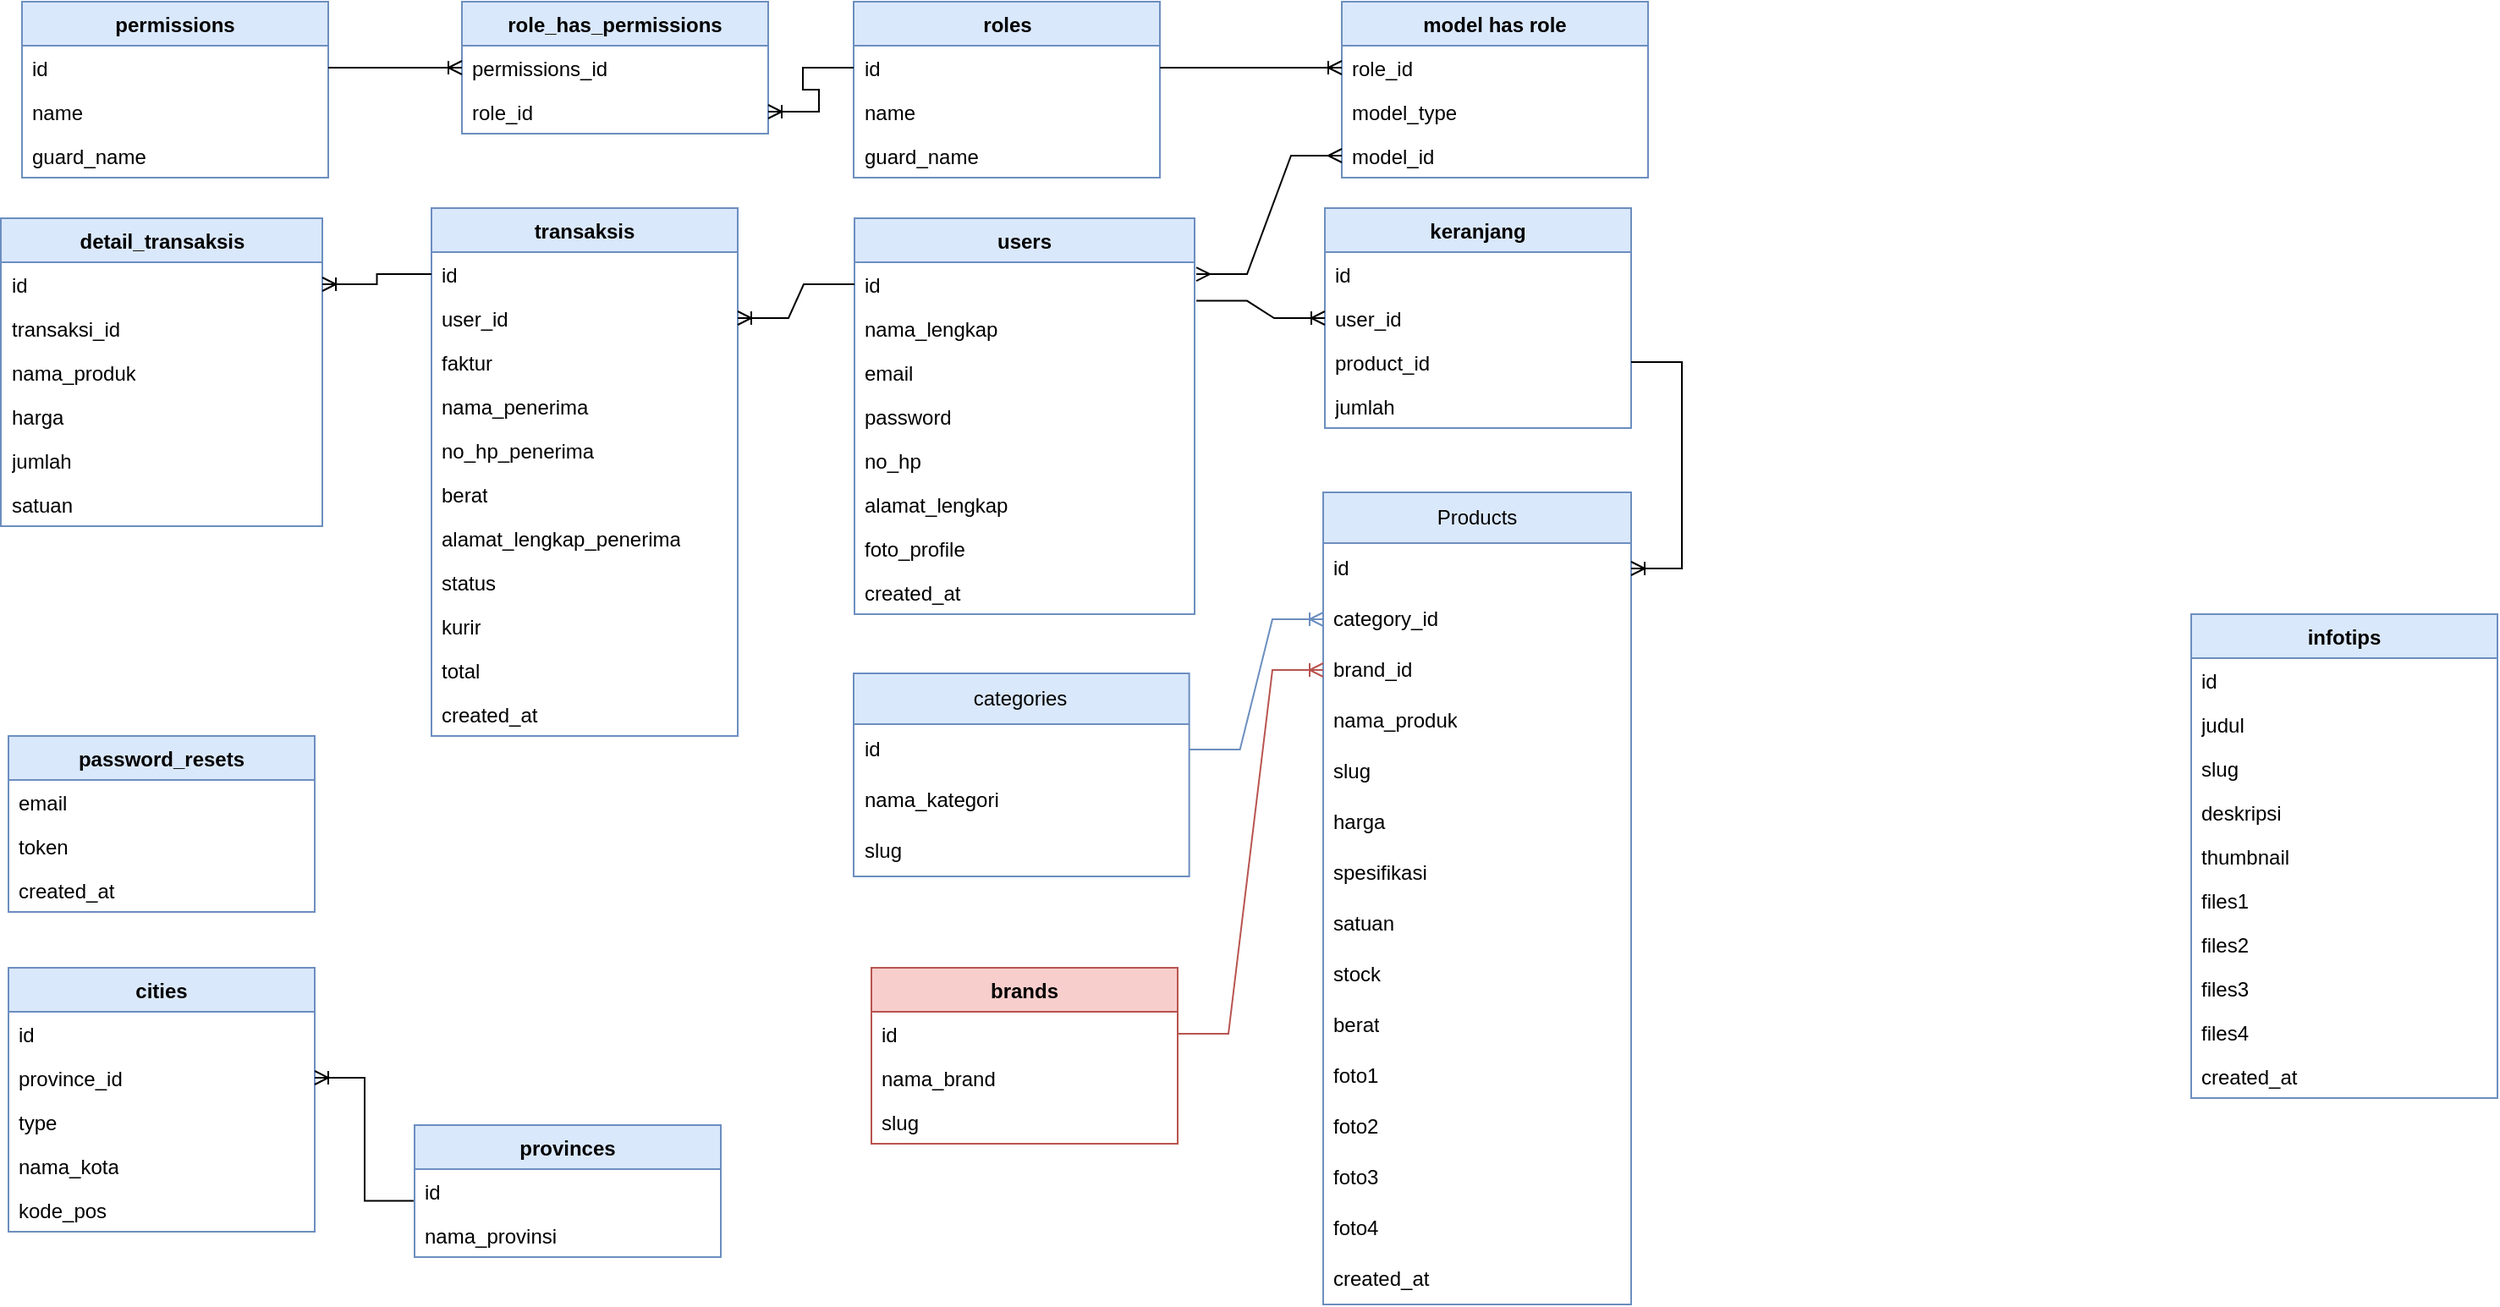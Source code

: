 <mxfile version="21.6.5" type="github" pages="2">
  <diagram id="C5RBs43oDa-KdzZeNtuy" name="erd">
    <mxGraphModel dx="1650" dy="968" grid="1" gridSize="10" guides="1" tooltips="1" connect="1" arrows="1" fold="1" page="1" pageScale="1" pageWidth="827" pageHeight="1169" math="0" shadow="0">
      <root>
        <mxCell id="WIyWlLk6GJQsqaUBKTNV-0" />
        <mxCell id="WIyWlLk6GJQsqaUBKTNV-1" parent="WIyWlLk6GJQsqaUBKTNV-0" />
        <mxCell id="t1YEUWC0Ey2fPe6ZNpDe-0" value="categories" style="swimlane;fontStyle=0;childLayout=stackLayout;horizontal=1;startSize=30;horizontalStack=0;resizeParent=1;resizeParentMax=0;resizeLast=0;collapsible=1;marginBottom=0;whiteSpace=wrap;html=1;fillColor=#dae8fc;strokeColor=#6c8ebf;" parent="WIyWlLk6GJQsqaUBKTNV-1" vertex="1">
          <mxGeometry x="519.5" y="397" width="198.33" height="120" as="geometry" />
        </mxCell>
        <mxCell id="t1YEUWC0Ey2fPe6ZNpDe-1" value="id" style="text;strokeColor=none;fillColor=none;align=left;verticalAlign=middle;spacingLeft=4;spacingRight=4;overflow=hidden;points=[[0,0.5],[1,0.5]];portConstraint=eastwest;rotatable=0;whiteSpace=wrap;html=1;" parent="t1YEUWC0Ey2fPe6ZNpDe-0" vertex="1">
          <mxGeometry y="30" width="198.33" height="30" as="geometry" />
        </mxCell>
        <mxCell id="t1YEUWC0Ey2fPe6ZNpDe-2" value="nama_kategori" style="text;strokeColor=none;fillColor=none;align=left;verticalAlign=middle;spacingLeft=4;spacingRight=4;overflow=hidden;points=[[0,0.5],[1,0.5]];portConstraint=eastwest;rotatable=0;whiteSpace=wrap;html=1;" parent="t1YEUWC0Ey2fPe6ZNpDe-0" vertex="1">
          <mxGeometry y="60" width="198.33" height="30" as="geometry" />
        </mxCell>
        <mxCell id="t1YEUWC0Ey2fPe6ZNpDe-3" value="slug" style="text;strokeColor=none;fillColor=none;align=left;verticalAlign=middle;spacingLeft=4;spacingRight=4;overflow=hidden;points=[[0,0.5],[1,0.5]];portConstraint=eastwest;rotatable=0;whiteSpace=wrap;html=1;" parent="t1YEUWC0Ey2fPe6ZNpDe-0" vertex="1">
          <mxGeometry y="90" width="198.33" height="30" as="geometry" />
        </mxCell>
        <mxCell id="t1YEUWC0Ey2fPe6ZNpDe-6" value="Products" style="swimlane;fontStyle=0;childLayout=stackLayout;horizontal=1;startSize=30;horizontalStack=0;resizeParent=1;resizeParentMax=0;resizeLast=0;collapsible=1;marginBottom=0;whiteSpace=wrap;html=1;fillColor=#dae8fc;strokeColor=#6c8ebf;" parent="WIyWlLk6GJQsqaUBKTNV-1" vertex="1">
          <mxGeometry x="797" y="290" width="182" height="480" as="geometry" />
        </mxCell>
        <mxCell id="t1YEUWC0Ey2fPe6ZNpDe-7" value="id" style="text;strokeColor=none;fillColor=none;align=left;verticalAlign=middle;spacingLeft=4;spacingRight=4;overflow=hidden;points=[[0,0.5],[1,0.5]];portConstraint=eastwest;rotatable=0;whiteSpace=wrap;html=1;" parent="t1YEUWC0Ey2fPe6ZNpDe-6" vertex="1">
          <mxGeometry y="30" width="182" height="30" as="geometry" />
        </mxCell>
        <mxCell id="t1YEUWC0Ey2fPe6ZNpDe-8" value="category_id" style="text;strokeColor=none;fillColor=none;align=left;verticalAlign=middle;spacingLeft=4;spacingRight=4;overflow=hidden;points=[[0,0.5],[1,0.5]];portConstraint=eastwest;rotatable=0;whiteSpace=wrap;html=1;" parent="t1YEUWC0Ey2fPe6ZNpDe-6" vertex="1">
          <mxGeometry y="60" width="182" height="30" as="geometry" />
        </mxCell>
        <mxCell id="t1YEUWC0Ey2fPe6ZNpDe-9" value="brand_id" style="text;strokeColor=none;fillColor=none;align=left;verticalAlign=middle;spacingLeft=4;spacingRight=4;overflow=hidden;points=[[0,0.5],[1,0.5]];portConstraint=eastwest;rotatable=0;whiteSpace=wrap;html=1;" parent="t1YEUWC0Ey2fPe6ZNpDe-6" vertex="1">
          <mxGeometry y="90" width="182" height="30" as="geometry" />
        </mxCell>
        <mxCell id="t1YEUWC0Ey2fPe6ZNpDe-10" value="nama_produk" style="text;strokeColor=none;fillColor=none;align=left;verticalAlign=middle;spacingLeft=4;spacingRight=4;overflow=hidden;points=[[0,0.5],[1,0.5]];portConstraint=eastwest;rotatable=0;whiteSpace=wrap;html=1;" parent="t1YEUWC0Ey2fPe6ZNpDe-6" vertex="1">
          <mxGeometry y="120" width="182" height="30" as="geometry" />
        </mxCell>
        <mxCell id="t1YEUWC0Ey2fPe6ZNpDe-11" value="slug" style="text;strokeColor=none;fillColor=none;align=left;verticalAlign=middle;spacingLeft=4;spacingRight=4;overflow=hidden;points=[[0,0.5],[1,0.5]];portConstraint=eastwest;rotatable=0;whiteSpace=wrap;html=1;" parent="t1YEUWC0Ey2fPe6ZNpDe-6" vertex="1">
          <mxGeometry y="150" width="182" height="30" as="geometry" />
        </mxCell>
        <mxCell id="t1YEUWC0Ey2fPe6ZNpDe-12" value="harga" style="text;strokeColor=none;fillColor=none;align=left;verticalAlign=middle;spacingLeft=4;spacingRight=4;overflow=hidden;points=[[0,0.5],[1,0.5]];portConstraint=eastwest;rotatable=0;whiteSpace=wrap;html=1;" parent="t1YEUWC0Ey2fPe6ZNpDe-6" vertex="1">
          <mxGeometry y="180" width="182" height="30" as="geometry" />
        </mxCell>
        <mxCell id="t1YEUWC0Ey2fPe6ZNpDe-13" value="spesifikasi" style="text;strokeColor=none;fillColor=none;align=left;verticalAlign=middle;spacingLeft=4;spacingRight=4;overflow=hidden;points=[[0,0.5],[1,0.5]];portConstraint=eastwest;rotatable=0;whiteSpace=wrap;html=1;" parent="t1YEUWC0Ey2fPe6ZNpDe-6" vertex="1">
          <mxGeometry y="210" width="182" height="30" as="geometry" />
        </mxCell>
        <mxCell id="3X5F1eJcyNWV2Y13NBVO-0" value="satuan" style="text;strokeColor=none;fillColor=none;align=left;verticalAlign=middle;spacingLeft=4;spacingRight=4;overflow=hidden;points=[[0,0.5],[1,0.5]];portConstraint=eastwest;rotatable=0;whiteSpace=wrap;html=1;" vertex="1" parent="t1YEUWC0Ey2fPe6ZNpDe-6">
          <mxGeometry y="240" width="182" height="30" as="geometry" />
        </mxCell>
        <mxCell id="t1YEUWC0Ey2fPe6ZNpDe-14" value="stock" style="text;strokeColor=none;fillColor=none;align=left;verticalAlign=middle;spacingLeft=4;spacingRight=4;overflow=hidden;points=[[0,0.5],[1,0.5]];portConstraint=eastwest;rotatable=0;whiteSpace=wrap;html=1;" parent="t1YEUWC0Ey2fPe6ZNpDe-6" vertex="1">
          <mxGeometry y="270" width="182" height="30" as="geometry" />
        </mxCell>
        <mxCell id="t1YEUWC0Ey2fPe6ZNpDe-15" value="berat" style="text;strokeColor=none;fillColor=none;align=left;verticalAlign=middle;spacingLeft=4;spacingRight=4;overflow=hidden;points=[[0,0.5],[1,0.5]];portConstraint=eastwest;rotatable=0;whiteSpace=wrap;html=1;" parent="t1YEUWC0Ey2fPe6ZNpDe-6" vertex="1">
          <mxGeometry y="300" width="182" height="30" as="geometry" />
        </mxCell>
        <mxCell id="t1YEUWC0Ey2fPe6ZNpDe-16" value="foto1" style="text;strokeColor=none;fillColor=none;align=left;verticalAlign=middle;spacingLeft=4;spacingRight=4;overflow=hidden;points=[[0,0.5],[1,0.5]];portConstraint=eastwest;rotatable=0;whiteSpace=wrap;html=1;" parent="t1YEUWC0Ey2fPe6ZNpDe-6" vertex="1">
          <mxGeometry y="330" width="182" height="30" as="geometry" />
        </mxCell>
        <mxCell id="t1YEUWC0Ey2fPe6ZNpDe-17" value="foto2" style="text;strokeColor=none;fillColor=none;align=left;verticalAlign=middle;spacingLeft=4;spacingRight=4;overflow=hidden;points=[[0,0.5],[1,0.5]];portConstraint=eastwest;rotatable=0;whiteSpace=wrap;html=1;" parent="t1YEUWC0Ey2fPe6ZNpDe-6" vertex="1">
          <mxGeometry y="360" width="182" height="30" as="geometry" />
        </mxCell>
        <mxCell id="t1YEUWC0Ey2fPe6ZNpDe-18" value="foto3" style="text;strokeColor=none;fillColor=none;align=left;verticalAlign=middle;spacingLeft=4;spacingRight=4;overflow=hidden;points=[[0,0.5],[1,0.5]];portConstraint=eastwest;rotatable=0;whiteSpace=wrap;html=1;" parent="t1YEUWC0Ey2fPe6ZNpDe-6" vertex="1">
          <mxGeometry y="390" width="182" height="30" as="geometry" />
        </mxCell>
        <mxCell id="t1YEUWC0Ey2fPe6ZNpDe-19" value="foto4" style="text;strokeColor=none;fillColor=none;align=left;verticalAlign=middle;spacingLeft=4;spacingRight=4;overflow=hidden;points=[[0,0.5],[1,0.5]];portConstraint=eastwest;rotatable=0;whiteSpace=wrap;html=1;" parent="t1YEUWC0Ey2fPe6ZNpDe-6" vertex="1">
          <mxGeometry y="420" width="182" height="30" as="geometry" />
        </mxCell>
        <mxCell id="t1YEUWC0Ey2fPe6ZNpDe-20" value="created_at" style="text;strokeColor=none;fillColor=none;align=left;verticalAlign=middle;spacingLeft=4;spacingRight=4;overflow=hidden;points=[[0,0.5],[1,0.5]];portConstraint=eastwest;rotatable=0;whiteSpace=wrap;html=1;" parent="t1YEUWC0Ey2fPe6ZNpDe-6" vertex="1">
          <mxGeometry y="450" width="182" height="30" as="geometry" />
        </mxCell>
        <mxCell id="NbUKhu7Z80dS_t6CwLB7-10" value="" style="edgeStyle=entityRelationEdgeStyle;fontSize=12;html=1;endArrow=ERoneToMany;rounded=0;fillColor=#dae8fc;strokeColor=#6c8ebf;" parent="WIyWlLk6GJQsqaUBKTNV-1" source="t1YEUWC0Ey2fPe6ZNpDe-1" target="t1YEUWC0Ey2fPe6ZNpDe-8" edge="1">
          <mxGeometry width="100" height="100" relative="1" as="geometry">
            <mxPoint x="811" y="592" as="sourcePoint" />
            <mxPoint x="911" y="492" as="targetPoint" />
          </mxGeometry>
        </mxCell>
        <mxCell id="zUrMYcHDypvcWxiflEr3-0" value="brands" style="swimlane;fontStyle=1;align=center;verticalAlign=top;childLayout=stackLayout;horizontal=1;startSize=26;horizontalStack=0;resizeParent=1;resizeParentMax=0;resizeLast=0;collapsible=1;marginBottom=0;whiteSpace=wrap;html=1;fillColor=#f8cecc;strokeColor=#b85450;" parent="WIyWlLk6GJQsqaUBKTNV-1" vertex="1">
          <mxGeometry x="530" y="571" width="181" height="104" as="geometry" />
        </mxCell>
        <mxCell id="zUrMYcHDypvcWxiflEr3-1" value="id" style="text;strokeColor=none;fillColor=none;align=left;verticalAlign=top;spacingLeft=4;spacingRight=4;overflow=hidden;rotatable=0;points=[[0,0.5],[1,0.5]];portConstraint=eastwest;whiteSpace=wrap;html=1;" parent="zUrMYcHDypvcWxiflEr3-0" vertex="1">
          <mxGeometry y="26" width="181" height="26" as="geometry" />
        </mxCell>
        <mxCell id="zUrMYcHDypvcWxiflEr3-2" value="nama_brand" style="text;strokeColor=none;fillColor=none;align=left;verticalAlign=top;spacingLeft=4;spacingRight=4;overflow=hidden;rotatable=0;points=[[0,0.5],[1,0.5]];portConstraint=eastwest;whiteSpace=wrap;html=1;" parent="zUrMYcHDypvcWxiflEr3-0" vertex="1">
          <mxGeometry y="52" width="181" height="26" as="geometry" />
        </mxCell>
        <mxCell id="zUrMYcHDypvcWxiflEr3-3" value="slug" style="text;strokeColor=none;fillColor=none;align=left;verticalAlign=top;spacingLeft=4;spacingRight=4;overflow=hidden;rotatable=0;points=[[0,0.5],[1,0.5]];portConstraint=eastwest;whiteSpace=wrap;html=1;" parent="zUrMYcHDypvcWxiflEr3-0" vertex="1">
          <mxGeometry y="78" width="181" height="26" as="geometry" />
        </mxCell>
        <mxCell id="WJk2E3MaFBV2OWUBCjsf-15" value="users" style="swimlane;fontStyle=1;align=center;verticalAlign=top;childLayout=stackLayout;horizontal=1;startSize=26;horizontalStack=0;resizeParent=1;resizeParentMax=0;resizeLast=0;collapsible=1;marginBottom=0;whiteSpace=wrap;html=1;fillColor=#dae8fc;strokeColor=#6c8ebf;" parent="WIyWlLk6GJQsqaUBKTNV-1" vertex="1">
          <mxGeometry x="520" y="128" width="201" height="234" as="geometry" />
        </mxCell>
        <mxCell id="WJk2E3MaFBV2OWUBCjsf-16" value="id" style="text;strokeColor=none;fillColor=none;align=left;verticalAlign=top;spacingLeft=4;spacingRight=4;overflow=hidden;rotatable=0;points=[[0,0.5],[1,0.5]];portConstraint=eastwest;whiteSpace=wrap;html=1;" parent="WJk2E3MaFBV2OWUBCjsf-15" vertex="1">
          <mxGeometry y="26" width="201" height="26" as="geometry" />
        </mxCell>
        <mxCell id="WJk2E3MaFBV2OWUBCjsf-17" value="nama_lengkap" style="text;strokeColor=none;fillColor=none;align=left;verticalAlign=top;spacingLeft=4;spacingRight=4;overflow=hidden;rotatable=0;points=[[0,0.5],[1,0.5]];portConstraint=eastwest;whiteSpace=wrap;html=1;" parent="WJk2E3MaFBV2OWUBCjsf-15" vertex="1">
          <mxGeometry y="52" width="201" height="26" as="geometry" />
        </mxCell>
        <mxCell id="WJk2E3MaFBV2OWUBCjsf-18" value="email" style="text;strokeColor=none;fillColor=none;align=left;verticalAlign=top;spacingLeft=4;spacingRight=4;overflow=hidden;rotatable=0;points=[[0,0.5],[1,0.5]];portConstraint=eastwest;whiteSpace=wrap;html=1;" parent="WJk2E3MaFBV2OWUBCjsf-15" vertex="1">
          <mxGeometry y="78" width="201" height="26" as="geometry" />
        </mxCell>
        <mxCell id="WJk2E3MaFBV2OWUBCjsf-20" value="password" style="text;strokeColor=none;fillColor=none;align=left;verticalAlign=top;spacingLeft=4;spacingRight=4;overflow=hidden;rotatable=0;points=[[0,0.5],[1,0.5]];portConstraint=eastwest;whiteSpace=wrap;html=1;" parent="WJk2E3MaFBV2OWUBCjsf-15" vertex="1">
          <mxGeometry y="104" width="201" height="26" as="geometry" />
        </mxCell>
        <mxCell id="Zv-st8RE7f1O9WWqZrnB-3" value="no_hp" style="text;strokeColor=none;fillColor=none;align=left;verticalAlign=top;spacingLeft=4;spacingRight=4;overflow=hidden;rotatable=0;points=[[0,0.5],[1,0.5]];portConstraint=eastwest;whiteSpace=wrap;html=1;" parent="WJk2E3MaFBV2OWUBCjsf-15" vertex="1">
          <mxGeometry y="130" width="201" height="26" as="geometry" />
        </mxCell>
        <mxCell id="Zv-st8RE7f1O9WWqZrnB-2" value="alamat_lengkap" style="text;strokeColor=none;fillColor=none;align=left;verticalAlign=top;spacingLeft=4;spacingRight=4;overflow=hidden;rotatable=0;points=[[0,0.5],[1,0.5]];portConstraint=eastwest;whiteSpace=wrap;html=1;" parent="WJk2E3MaFBV2OWUBCjsf-15" vertex="1">
          <mxGeometry y="156" width="201" height="26" as="geometry" />
        </mxCell>
        <mxCell id="Zv-st8RE7f1O9WWqZrnB-1" value="foto_profile" style="text;strokeColor=none;fillColor=none;align=left;verticalAlign=top;spacingLeft=4;spacingRight=4;overflow=hidden;rotatable=0;points=[[0,0.5],[1,0.5]];portConstraint=eastwest;whiteSpace=wrap;html=1;" parent="WJk2E3MaFBV2OWUBCjsf-15" vertex="1">
          <mxGeometry y="182" width="201" height="26" as="geometry" />
        </mxCell>
        <mxCell id="WJk2E3MaFBV2OWUBCjsf-22" value="created_at" style="text;strokeColor=none;fillColor=none;align=left;verticalAlign=top;spacingLeft=4;spacingRight=4;overflow=hidden;rotatable=0;points=[[0,0.5],[1,0.5]];portConstraint=eastwest;whiteSpace=wrap;html=1;" parent="WJk2E3MaFBV2OWUBCjsf-15" vertex="1">
          <mxGeometry y="208" width="201" height="26" as="geometry" />
        </mxCell>
        <mxCell id="WJk2E3MaFBV2OWUBCjsf-27" value="keranjang" style="swimlane;fontStyle=1;align=center;verticalAlign=top;childLayout=stackLayout;horizontal=1;startSize=26;horizontalStack=0;resizeParent=1;resizeParentMax=0;resizeLast=0;collapsible=1;marginBottom=0;whiteSpace=wrap;html=1;fillColor=#dae8fc;strokeColor=#6c8ebf;" parent="WIyWlLk6GJQsqaUBKTNV-1" vertex="1">
          <mxGeometry x="798" y="122" width="181" height="130" as="geometry" />
        </mxCell>
        <mxCell id="WJk2E3MaFBV2OWUBCjsf-28" value="id" style="text;strokeColor=none;fillColor=none;align=left;verticalAlign=top;spacingLeft=4;spacingRight=4;overflow=hidden;rotatable=0;points=[[0,0.5],[1,0.5]];portConstraint=eastwest;whiteSpace=wrap;html=1;" parent="WJk2E3MaFBV2OWUBCjsf-27" vertex="1">
          <mxGeometry y="26" width="181" height="26" as="geometry" />
        </mxCell>
        <mxCell id="WJk2E3MaFBV2OWUBCjsf-29" value="user_id" style="text;strokeColor=none;fillColor=none;align=left;verticalAlign=top;spacingLeft=4;spacingRight=4;overflow=hidden;rotatable=0;points=[[0,0.5],[1,0.5]];portConstraint=eastwest;whiteSpace=wrap;html=1;" parent="WJk2E3MaFBV2OWUBCjsf-27" vertex="1">
          <mxGeometry y="52" width="181" height="26" as="geometry" />
        </mxCell>
        <mxCell id="WJk2E3MaFBV2OWUBCjsf-30" value="product_id" style="text;strokeColor=none;fillColor=none;align=left;verticalAlign=top;spacingLeft=4;spacingRight=4;overflow=hidden;rotatable=0;points=[[0,0.5],[1,0.5]];portConstraint=eastwest;whiteSpace=wrap;html=1;" parent="WJk2E3MaFBV2OWUBCjsf-27" vertex="1">
          <mxGeometry y="78" width="181" height="26" as="geometry" />
        </mxCell>
        <mxCell id="WJk2E3MaFBV2OWUBCjsf-31" value="jumlah" style="text;strokeColor=none;fillColor=none;align=left;verticalAlign=top;spacingLeft=4;spacingRight=4;overflow=hidden;rotatable=0;points=[[0,0.5],[1,0.5]];portConstraint=eastwest;whiteSpace=wrap;html=1;" parent="WJk2E3MaFBV2OWUBCjsf-27" vertex="1">
          <mxGeometry y="104" width="181" height="26" as="geometry" />
        </mxCell>
        <mxCell id="WJk2E3MaFBV2OWUBCjsf-54" value="cities" style="swimlane;fontStyle=1;align=center;verticalAlign=top;childLayout=stackLayout;horizontal=1;startSize=26;horizontalStack=0;resizeParent=1;resizeParentMax=0;resizeLast=0;collapsible=1;marginBottom=0;whiteSpace=wrap;html=1;fillColor=#dae8fc;strokeColor=#6c8ebf;" parent="WIyWlLk6GJQsqaUBKTNV-1" vertex="1">
          <mxGeometry x="20" y="571" width="181" height="156" as="geometry" />
        </mxCell>
        <mxCell id="WJk2E3MaFBV2OWUBCjsf-55" value="id" style="text;strokeColor=none;fillColor=none;align=left;verticalAlign=top;spacingLeft=4;spacingRight=4;overflow=hidden;rotatable=0;points=[[0,0.5],[1,0.5]];portConstraint=eastwest;whiteSpace=wrap;html=1;" parent="WJk2E3MaFBV2OWUBCjsf-54" vertex="1">
          <mxGeometry y="26" width="181" height="26" as="geometry" />
        </mxCell>
        <mxCell id="WJk2E3MaFBV2OWUBCjsf-56" value="province_id" style="text;strokeColor=none;fillColor=none;align=left;verticalAlign=top;spacingLeft=4;spacingRight=4;overflow=hidden;rotatable=0;points=[[0,0.5],[1,0.5]];portConstraint=eastwest;whiteSpace=wrap;html=1;" parent="WJk2E3MaFBV2OWUBCjsf-54" vertex="1">
          <mxGeometry y="52" width="181" height="26" as="geometry" />
        </mxCell>
        <mxCell id="WJk2E3MaFBV2OWUBCjsf-57" value="type" style="text;strokeColor=none;fillColor=none;align=left;verticalAlign=top;spacingLeft=4;spacingRight=4;overflow=hidden;rotatable=0;points=[[0,0.5],[1,0.5]];portConstraint=eastwest;whiteSpace=wrap;html=1;" parent="WJk2E3MaFBV2OWUBCjsf-54" vertex="1">
          <mxGeometry y="78" width="181" height="26" as="geometry" />
        </mxCell>
        <mxCell id="WJk2E3MaFBV2OWUBCjsf-58" value="nama_kota" style="text;strokeColor=none;fillColor=none;align=left;verticalAlign=top;spacingLeft=4;spacingRight=4;overflow=hidden;rotatable=0;points=[[0,0.5],[1,0.5]];portConstraint=eastwest;whiteSpace=wrap;html=1;" parent="WJk2E3MaFBV2OWUBCjsf-54" vertex="1">
          <mxGeometry y="104" width="181" height="26" as="geometry" />
        </mxCell>
        <mxCell id="WJk2E3MaFBV2OWUBCjsf-59" value="kode_pos" style="text;strokeColor=none;fillColor=none;align=left;verticalAlign=top;spacingLeft=4;spacingRight=4;overflow=hidden;rotatable=0;points=[[0,0.5],[1,0.5]];portConstraint=eastwest;whiteSpace=wrap;html=1;" parent="WJk2E3MaFBV2OWUBCjsf-54" vertex="1">
          <mxGeometry y="130" width="181" height="26" as="geometry" />
        </mxCell>
        <mxCell id="WJk2E3MaFBV2OWUBCjsf-80" value="infotips" style="swimlane;fontStyle=1;align=center;verticalAlign=top;childLayout=stackLayout;horizontal=1;startSize=26;horizontalStack=0;resizeParent=1;resizeParentMax=0;resizeLast=0;collapsible=1;marginBottom=0;whiteSpace=wrap;html=1;fillColor=#dae8fc;strokeColor=#6c8ebf;" parent="WIyWlLk6GJQsqaUBKTNV-1" vertex="1">
          <mxGeometry x="1310" y="362" width="181" height="286" as="geometry" />
        </mxCell>
        <mxCell id="WJk2E3MaFBV2OWUBCjsf-81" value="id" style="text;strokeColor=none;fillColor=none;align=left;verticalAlign=top;spacingLeft=4;spacingRight=4;overflow=hidden;rotatable=0;points=[[0,0.5],[1,0.5]];portConstraint=eastwest;whiteSpace=wrap;html=1;" parent="WJk2E3MaFBV2OWUBCjsf-80" vertex="1">
          <mxGeometry y="26" width="181" height="26" as="geometry" />
        </mxCell>
        <mxCell id="WJk2E3MaFBV2OWUBCjsf-82" value="judul" style="text;strokeColor=none;fillColor=none;align=left;verticalAlign=top;spacingLeft=4;spacingRight=4;overflow=hidden;rotatable=0;points=[[0,0.5],[1,0.5]];portConstraint=eastwest;whiteSpace=wrap;html=1;" parent="WJk2E3MaFBV2OWUBCjsf-80" vertex="1">
          <mxGeometry y="52" width="181" height="26" as="geometry" />
        </mxCell>
        <mxCell id="WJk2E3MaFBV2OWUBCjsf-83" value="slug" style="text;strokeColor=none;fillColor=none;align=left;verticalAlign=top;spacingLeft=4;spacingRight=4;overflow=hidden;rotatable=0;points=[[0,0.5],[1,0.5]];portConstraint=eastwest;whiteSpace=wrap;html=1;" parent="WJk2E3MaFBV2OWUBCjsf-80" vertex="1">
          <mxGeometry y="78" width="181" height="26" as="geometry" />
        </mxCell>
        <mxCell id="WJk2E3MaFBV2OWUBCjsf-84" value="deskripsi" style="text;strokeColor=none;fillColor=none;align=left;verticalAlign=top;spacingLeft=4;spacingRight=4;overflow=hidden;rotatable=0;points=[[0,0.5],[1,0.5]];portConstraint=eastwest;whiteSpace=wrap;html=1;" parent="WJk2E3MaFBV2OWUBCjsf-80" vertex="1">
          <mxGeometry y="104" width="181" height="26" as="geometry" />
        </mxCell>
        <mxCell id="WJk2E3MaFBV2OWUBCjsf-85" value="thumbnail" style="text;strokeColor=none;fillColor=none;align=left;verticalAlign=top;spacingLeft=4;spacingRight=4;overflow=hidden;rotatable=0;points=[[0,0.5],[1,0.5]];portConstraint=eastwest;whiteSpace=wrap;html=1;" parent="WJk2E3MaFBV2OWUBCjsf-80" vertex="1">
          <mxGeometry y="130" width="181" height="26" as="geometry" />
        </mxCell>
        <mxCell id="WJk2E3MaFBV2OWUBCjsf-86" value="files1" style="text;strokeColor=none;fillColor=none;align=left;verticalAlign=top;spacingLeft=4;spacingRight=4;overflow=hidden;rotatable=0;points=[[0,0.5],[1,0.5]];portConstraint=eastwest;whiteSpace=wrap;html=1;" parent="WJk2E3MaFBV2OWUBCjsf-80" vertex="1">
          <mxGeometry y="156" width="181" height="26" as="geometry" />
        </mxCell>
        <mxCell id="WJk2E3MaFBV2OWUBCjsf-87" value="files2" style="text;strokeColor=none;fillColor=none;align=left;verticalAlign=top;spacingLeft=4;spacingRight=4;overflow=hidden;rotatable=0;points=[[0,0.5],[1,0.5]];portConstraint=eastwest;whiteSpace=wrap;html=1;" parent="WJk2E3MaFBV2OWUBCjsf-80" vertex="1">
          <mxGeometry y="182" width="181" height="26" as="geometry" />
        </mxCell>
        <mxCell id="WJk2E3MaFBV2OWUBCjsf-88" value="files3" style="text;strokeColor=none;fillColor=none;align=left;verticalAlign=top;spacingLeft=4;spacingRight=4;overflow=hidden;rotatable=0;points=[[0,0.5],[1,0.5]];portConstraint=eastwest;whiteSpace=wrap;html=1;" parent="WJk2E3MaFBV2OWUBCjsf-80" vertex="1">
          <mxGeometry y="208" width="181" height="26" as="geometry" />
        </mxCell>
        <mxCell id="WJk2E3MaFBV2OWUBCjsf-89" value="files4" style="text;strokeColor=none;fillColor=none;align=left;verticalAlign=top;spacingLeft=4;spacingRight=4;overflow=hidden;rotatable=0;points=[[0,0.5],[1,0.5]];portConstraint=eastwest;whiteSpace=wrap;html=1;" parent="WJk2E3MaFBV2OWUBCjsf-80" vertex="1">
          <mxGeometry y="234" width="181" height="26" as="geometry" />
        </mxCell>
        <mxCell id="WJk2E3MaFBV2OWUBCjsf-90" value="created_at" style="text;strokeColor=none;fillColor=none;align=left;verticalAlign=top;spacingLeft=4;spacingRight=4;overflow=hidden;rotatable=0;points=[[0,0.5],[1,0.5]];portConstraint=eastwest;whiteSpace=wrap;html=1;" parent="WJk2E3MaFBV2OWUBCjsf-80" vertex="1">
          <mxGeometry y="260" width="181" height="26" as="geometry" />
        </mxCell>
        <mxCell id="WJk2E3MaFBV2OWUBCjsf-94" value="transaksis" style="swimlane;fontStyle=1;align=center;verticalAlign=top;childLayout=stackLayout;horizontal=1;startSize=26;horizontalStack=0;resizeParent=1;resizeParentMax=0;resizeLast=0;collapsible=1;marginBottom=0;whiteSpace=wrap;html=1;fillColor=#dae8fc;strokeColor=#6c8ebf;" parent="WIyWlLk6GJQsqaUBKTNV-1" vertex="1">
          <mxGeometry x="270" y="122" width="181" height="312" as="geometry" />
        </mxCell>
        <mxCell id="WJk2E3MaFBV2OWUBCjsf-95" value="id" style="text;strokeColor=none;fillColor=none;align=left;verticalAlign=top;spacingLeft=4;spacingRight=4;overflow=hidden;rotatable=0;points=[[0,0.5],[1,0.5]];portConstraint=eastwest;whiteSpace=wrap;html=1;" parent="WJk2E3MaFBV2OWUBCjsf-94" vertex="1">
          <mxGeometry y="26" width="181" height="26" as="geometry" />
        </mxCell>
        <mxCell id="WJk2E3MaFBV2OWUBCjsf-96" value="user_id" style="text;strokeColor=none;fillColor=none;align=left;verticalAlign=top;spacingLeft=4;spacingRight=4;overflow=hidden;rotatable=0;points=[[0,0.5],[1,0.5]];portConstraint=eastwest;whiteSpace=wrap;html=1;" parent="WJk2E3MaFBV2OWUBCjsf-94" vertex="1">
          <mxGeometry y="52" width="181" height="26" as="geometry" />
        </mxCell>
        <mxCell id="WJk2E3MaFBV2OWUBCjsf-97" value="faktur" style="text;strokeColor=none;fillColor=none;align=left;verticalAlign=top;spacingLeft=4;spacingRight=4;overflow=hidden;rotatable=0;points=[[0,0.5],[1,0.5]];portConstraint=eastwest;whiteSpace=wrap;html=1;" parent="WJk2E3MaFBV2OWUBCjsf-94" vertex="1">
          <mxGeometry y="78" width="181" height="26" as="geometry" />
        </mxCell>
        <mxCell id="WJk2E3MaFBV2OWUBCjsf-98" value="nama_penerima" style="text;strokeColor=none;fillColor=none;align=left;verticalAlign=top;spacingLeft=4;spacingRight=4;overflow=hidden;rotatable=0;points=[[0,0.5],[1,0.5]];portConstraint=eastwest;whiteSpace=wrap;html=1;" parent="WJk2E3MaFBV2OWUBCjsf-94" vertex="1">
          <mxGeometry y="104" width="181" height="26" as="geometry" />
        </mxCell>
        <mxCell id="WJk2E3MaFBV2OWUBCjsf-99" value="no_hp_penerima" style="text;strokeColor=none;fillColor=none;align=left;verticalAlign=top;spacingLeft=4;spacingRight=4;overflow=hidden;rotatable=0;points=[[0,0.5],[1,0.5]];portConstraint=eastwest;whiteSpace=wrap;html=1;" parent="WJk2E3MaFBV2OWUBCjsf-94" vertex="1">
          <mxGeometry y="130" width="181" height="26" as="geometry" />
        </mxCell>
        <mxCell id="WJk2E3MaFBV2OWUBCjsf-100" value="berat" style="text;strokeColor=none;fillColor=none;align=left;verticalAlign=top;spacingLeft=4;spacingRight=4;overflow=hidden;rotatable=0;points=[[0,0.5],[1,0.5]];portConstraint=eastwest;whiteSpace=wrap;html=1;" parent="WJk2E3MaFBV2OWUBCjsf-94" vertex="1">
          <mxGeometry y="156" width="181" height="26" as="geometry" />
        </mxCell>
        <mxCell id="WJk2E3MaFBV2OWUBCjsf-101" value="alamat_lengkap_penerima" style="text;strokeColor=none;fillColor=none;align=left;verticalAlign=top;spacingLeft=4;spacingRight=4;overflow=hidden;rotatable=0;points=[[0,0.5],[1,0.5]];portConstraint=eastwest;whiteSpace=wrap;html=1;" parent="WJk2E3MaFBV2OWUBCjsf-94" vertex="1">
          <mxGeometry y="182" width="181" height="26" as="geometry" />
        </mxCell>
        <mxCell id="WJk2E3MaFBV2OWUBCjsf-102" value="status" style="text;strokeColor=none;fillColor=none;align=left;verticalAlign=top;spacingLeft=4;spacingRight=4;overflow=hidden;rotatable=0;points=[[0,0.5],[1,0.5]];portConstraint=eastwest;whiteSpace=wrap;html=1;" parent="WJk2E3MaFBV2OWUBCjsf-94" vertex="1">
          <mxGeometry y="208" width="181" height="26" as="geometry" />
        </mxCell>
        <mxCell id="WJk2E3MaFBV2OWUBCjsf-103" value="kurir" style="text;strokeColor=none;fillColor=none;align=left;verticalAlign=top;spacingLeft=4;spacingRight=4;overflow=hidden;rotatable=0;points=[[0,0.5],[1,0.5]];portConstraint=eastwest;whiteSpace=wrap;html=1;" parent="WJk2E3MaFBV2OWUBCjsf-94" vertex="1">
          <mxGeometry y="234" width="181" height="26" as="geometry" />
        </mxCell>
        <mxCell id="WJk2E3MaFBV2OWUBCjsf-104" value="total" style="text;strokeColor=none;fillColor=none;align=left;verticalAlign=top;spacingLeft=4;spacingRight=4;overflow=hidden;rotatable=0;points=[[0,0.5],[1,0.5]];portConstraint=eastwest;whiteSpace=wrap;html=1;" parent="WJk2E3MaFBV2OWUBCjsf-94" vertex="1">
          <mxGeometry y="260" width="181" height="26" as="geometry" />
        </mxCell>
        <mxCell id="WJk2E3MaFBV2OWUBCjsf-105" value="created_at" style="text;strokeColor=none;fillColor=none;align=left;verticalAlign=top;spacingLeft=4;spacingRight=4;overflow=hidden;rotatable=0;points=[[0,0.5],[1,0.5]];portConstraint=eastwest;whiteSpace=wrap;html=1;" parent="WJk2E3MaFBV2OWUBCjsf-94" vertex="1">
          <mxGeometry y="286" width="181" height="26" as="geometry" />
        </mxCell>
        <mxCell id="WJk2E3MaFBV2OWUBCjsf-112" value="detail_transaksis" style="swimlane;fontStyle=1;align=center;verticalAlign=top;childLayout=stackLayout;horizontal=1;startSize=26;horizontalStack=0;resizeParent=1;resizeParentMax=0;resizeLast=0;collapsible=1;marginBottom=0;whiteSpace=wrap;html=1;fillColor=#dae8fc;strokeColor=#6c8ebf;" parent="WIyWlLk6GJQsqaUBKTNV-1" vertex="1">
          <mxGeometry x="15.5" y="128" width="190" height="182" as="geometry" />
        </mxCell>
        <mxCell id="WJk2E3MaFBV2OWUBCjsf-113" value="id" style="text;strokeColor=none;fillColor=none;align=left;verticalAlign=top;spacingLeft=4;spacingRight=4;overflow=hidden;rotatable=0;points=[[0,0.5],[1,0.5]];portConstraint=eastwest;whiteSpace=wrap;html=1;" parent="WJk2E3MaFBV2OWUBCjsf-112" vertex="1">
          <mxGeometry y="26" width="190" height="26" as="geometry" />
        </mxCell>
        <mxCell id="WJk2E3MaFBV2OWUBCjsf-114" value="transaksi_id" style="text;strokeColor=none;fillColor=none;align=left;verticalAlign=top;spacingLeft=4;spacingRight=4;overflow=hidden;rotatable=0;points=[[0,0.5],[1,0.5]];portConstraint=eastwest;whiteSpace=wrap;html=1;" parent="WJk2E3MaFBV2OWUBCjsf-112" vertex="1">
          <mxGeometry y="52" width="190" height="26" as="geometry" />
        </mxCell>
        <mxCell id="WJk2E3MaFBV2OWUBCjsf-115" value="nama_produk" style="text;strokeColor=none;fillColor=none;align=left;verticalAlign=top;spacingLeft=4;spacingRight=4;overflow=hidden;rotatable=0;points=[[0,0.5],[1,0.5]];portConstraint=eastwest;whiteSpace=wrap;html=1;" parent="WJk2E3MaFBV2OWUBCjsf-112" vertex="1">
          <mxGeometry y="78" width="190" height="26" as="geometry" />
        </mxCell>
        <mxCell id="WJk2E3MaFBV2OWUBCjsf-116" value="harga" style="text;strokeColor=none;fillColor=none;align=left;verticalAlign=top;spacingLeft=4;spacingRight=4;overflow=hidden;rotatable=0;points=[[0,0.5],[1,0.5]];portConstraint=eastwest;whiteSpace=wrap;html=1;" parent="WJk2E3MaFBV2OWUBCjsf-112" vertex="1">
          <mxGeometry y="104" width="190" height="26" as="geometry" />
        </mxCell>
        <mxCell id="WJk2E3MaFBV2OWUBCjsf-117" value="jumlah" style="text;strokeColor=none;fillColor=none;align=left;verticalAlign=top;spacingLeft=4;spacingRight=4;overflow=hidden;rotatable=0;points=[[0,0.5],[1,0.5]];portConstraint=eastwest;whiteSpace=wrap;html=1;" parent="WJk2E3MaFBV2OWUBCjsf-112" vertex="1">
          <mxGeometry y="130" width="190" height="26" as="geometry" />
        </mxCell>
        <mxCell id="Zv-st8RE7f1O9WWqZrnB-4" value="satuan" style="text;strokeColor=none;fillColor=none;align=left;verticalAlign=top;spacingLeft=4;spacingRight=4;overflow=hidden;rotatable=0;points=[[0,0.5],[1,0.5]];portConstraint=eastwest;whiteSpace=wrap;html=1;" parent="WJk2E3MaFBV2OWUBCjsf-112" vertex="1">
          <mxGeometry y="156" width="190" height="26" as="geometry" />
        </mxCell>
        <mxCell id="WJk2E3MaFBV2OWUBCjsf-124" value="provinces" style="swimlane;fontStyle=1;align=center;verticalAlign=top;childLayout=stackLayout;horizontal=1;startSize=26;horizontalStack=0;resizeParent=1;resizeParentMax=0;resizeLast=0;collapsible=1;marginBottom=0;whiteSpace=wrap;html=1;fillColor=#dae8fc;strokeColor=#6c8ebf;" parent="WIyWlLk6GJQsqaUBKTNV-1" vertex="1">
          <mxGeometry x="260" y="664" width="181" height="78" as="geometry" />
        </mxCell>
        <mxCell id="WJk2E3MaFBV2OWUBCjsf-125" value="id" style="text;strokeColor=none;fillColor=none;align=left;verticalAlign=top;spacingLeft=4;spacingRight=4;overflow=hidden;rotatable=0;points=[[0,0.5],[1,0.5]];portConstraint=eastwest;whiteSpace=wrap;html=1;" parent="WJk2E3MaFBV2OWUBCjsf-124" vertex="1">
          <mxGeometry y="26" width="181" height="26" as="geometry" />
        </mxCell>
        <mxCell id="WJk2E3MaFBV2OWUBCjsf-126" value="nama_provinsi" style="text;strokeColor=none;fillColor=none;align=left;verticalAlign=top;spacingLeft=4;spacingRight=4;overflow=hidden;rotatable=0;points=[[0,0.5],[1,0.5]];portConstraint=eastwest;whiteSpace=wrap;html=1;" parent="WJk2E3MaFBV2OWUBCjsf-124" vertex="1">
          <mxGeometry y="52" width="181" height="26" as="geometry" />
        </mxCell>
        <mxCell id="WJk2E3MaFBV2OWUBCjsf-131" value="permissions" style="swimlane;fontStyle=1;align=center;verticalAlign=top;childLayout=stackLayout;horizontal=1;startSize=26;horizontalStack=0;resizeParent=1;resizeParentMax=0;resizeLast=0;collapsible=1;marginBottom=0;whiteSpace=wrap;html=1;fillColor=#dae8fc;strokeColor=#6c8ebf;" parent="WIyWlLk6GJQsqaUBKTNV-1" vertex="1">
          <mxGeometry x="28" width="181" height="104" as="geometry" />
        </mxCell>
        <mxCell id="WJk2E3MaFBV2OWUBCjsf-132" value="id" style="text;strokeColor=none;fillColor=none;align=left;verticalAlign=top;spacingLeft=4;spacingRight=4;overflow=hidden;rotatable=0;points=[[0,0.5],[1,0.5]];portConstraint=eastwest;whiteSpace=wrap;html=1;" parent="WJk2E3MaFBV2OWUBCjsf-131" vertex="1">
          <mxGeometry y="26" width="181" height="26" as="geometry" />
        </mxCell>
        <mxCell id="WJk2E3MaFBV2OWUBCjsf-133" value="name" style="text;strokeColor=none;fillColor=none;align=left;verticalAlign=top;spacingLeft=4;spacingRight=4;overflow=hidden;rotatable=0;points=[[0,0.5],[1,0.5]];portConstraint=eastwest;whiteSpace=wrap;html=1;" parent="WJk2E3MaFBV2OWUBCjsf-131" vertex="1">
          <mxGeometry y="52" width="181" height="26" as="geometry" />
        </mxCell>
        <mxCell id="WJk2E3MaFBV2OWUBCjsf-134" value="guard_name" style="text;strokeColor=none;fillColor=none;align=left;verticalAlign=top;spacingLeft=4;spacingRight=4;overflow=hidden;rotatable=0;points=[[0,0.5],[1,0.5]];portConstraint=eastwest;whiteSpace=wrap;html=1;" parent="WJk2E3MaFBV2OWUBCjsf-131" vertex="1">
          <mxGeometry y="78" width="181" height="26" as="geometry" />
        </mxCell>
        <mxCell id="WJk2E3MaFBV2OWUBCjsf-139" value="role_has_permissions" style="swimlane;fontStyle=1;align=center;verticalAlign=top;childLayout=stackLayout;horizontal=1;startSize=26;horizontalStack=0;resizeParent=1;resizeParentMax=0;resizeLast=0;collapsible=1;marginBottom=0;whiteSpace=wrap;html=1;fillColor=#dae8fc;strokeColor=#6c8ebf;" parent="WIyWlLk6GJQsqaUBKTNV-1" vertex="1">
          <mxGeometry x="288" width="181" height="78" as="geometry" />
        </mxCell>
        <mxCell id="WJk2E3MaFBV2OWUBCjsf-140" value="permissions_id" style="text;strokeColor=none;fillColor=none;align=left;verticalAlign=top;spacingLeft=4;spacingRight=4;overflow=hidden;rotatable=0;points=[[0,0.5],[1,0.5]];portConstraint=eastwest;whiteSpace=wrap;html=1;" parent="WJk2E3MaFBV2OWUBCjsf-139" vertex="1">
          <mxGeometry y="26" width="181" height="26" as="geometry" />
        </mxCell>
        <mxCell id="WJk2E3MaFBV2OWUBCjsf-141" value="role_id" style="text;strokeColor=none;fillColor=none;align=left;verticalAlign=top;spacingLeft=4;spacingRight=4;overflow=hidden;rotatable=0;points=[[0,0.5],[1,0.5]];portConstraint=eastwest;whiteSpace=wrap;html=1;" parent="WJk2E3MaFBV2OWUBCjsf-139" vertex="1">
          <mxGeometry y="52" width="181" height="26" as="geometry" />
        </mxCell>
        <mxCell id="WJk2E3MaFBV2OWUBCjsf-144" value="roles" style="swimlane;fontStyle=1;align=center;verticalAlign=top;childLayout=stackLayout;horizontal=1;startSize=26;horizontalStack=0;resizeParent=1;resizeParentMax=0;resizeLast=0;collapsible=1;marginBottom=0;whiteSpace=wrap;html=1;fillColor=#dae8fc;strokeColor=#6c8ebf;" parent="WIyWlLk6GJQsqaUBKTNV-1" vertex="1">
          <mxGeometry x="519.5" width="181" height="104" as="geometry" />
        </mxCell>
        <mxCell id="WJk2E3MaFBV2OWUBCjsf-145" value="id" style="text;strokeColor=none;fillColor=none;align=left;verticalAlign=top;spacingLeft=4;spacingRight=4;overflow=hidden;rotatable=0;points=[[0,0.5],[1,0.5]];portConstraint=eastwest;whiteSpace=wrap;html=1;" parent="WJk2E3MaFBV2OWUBCjsf-144" vertex="1">
          <mxGeometry y="26" width="181" height="26" as="geometry" />
        </mxCell>
        <mxCell id="WJk2E3MaFBV2OWUBCjsf-146" value="name" style="text;strokeColor=none;fillColor=none;align=left;verticalAlign=top;spacingLeft=4;spacingRight=4;overflow=hidden;rotatable=0;points=[[0,0.5],[1,0.5]];portConstraint=eastwest;whiteSpace=wrap;html=1;" parent="WJk2E3MaFBV2OWUBCjsf-144" vertex="1">
          <mxGeometry y="52" width="181" height="26" as="geometry" />
        </mxCell>
        <mxCell id="WJk2E3MaFBV2OWUBCjsf-147" value="guard_name" style="text;strokeColor=none;fillColor=none;align=left;verticalAlign=top;spacingLeft=4;spacingRight=4;overflow=hidden;rotatable=0;points=[[0,0.5],[1,0.5]];portConstraint=eastwest;whiteSpace=wrap;html=1;" parent="WJk2E3MaFBV2OWUBCjsf-144" vertex="1">
          <mxGeometry y="78" width="181" height="26" as="geometry" />
        </mxCell>
        <mxCell id="WJk2E3MaFBV2OWUBCjsf-152" value="model has role" style="swimlane;fontStyle=1;align=center;verticalAlign=top;childLayout=stackLayout;horizontal=1;startSize=26;horizontalStack=0;resizeParent=1;resizeParentMax=0;resizeLast=0;collapsible=1;marginBottom=0;whiteSpace=wrap;html=1;fillColor=#dae8fc;strokeColor=#6c8ebf;" parent="WIyWlLk6GJQsqaUBKTNV-1" vertex="1">
          <mxGeometry x="808" width="181" height="104" as="geometry" />
        </mxCell>
        <mxCell id="WJk2E3MaFBV2OWUBCjsf-153" value="role_id" style="text;strokeColor=none;fillColor=none;align=left;verticalAlign=top;spacingLeft=4;spacingRight=4;overflow=hidden;rotatable=0;points=[[0,0.5],[1,0.5]];portConstraint=eastwest;whiteSpace=wrap;html=1;" parent="WJk2E3MaFBV2OWUBCjsf-152" vertex="1">
          <mxGeometry y="26" width="181" height="26" as="geometry" />
        </mxCell>
        <mxCell id="WJk2E3MaFBV2OWUBCjsf-154" value="model_type" style="text;strokeColor=none;fillColor=none;align=left;verticalAlign=top;spacingLeft=4;spacingRight=4;overflow=hidden;rotatable=0;points=[[0,0.5],[1,0.5]];portConstraint=eastwest;whiteSpace=wrap;html=1;" parent="WJk2E3MaFBV2OWUBCjsf-152" vertex="1">
          <mxGeometry y="52" width="181" height="26" as="geometry" />
        </mxCell>
        <mxCell id="WJk2E3MaFBV2OWUBCjsf-155" value="model_id" style="text;strokeColor=none;fillColor=none;align=left;verticalAlign=top;spacingLeft=4;spacingRight=4;overflow=hidden;rotatable=0;points=[[0,0.5],[1,0.5]];portConstraint=eastwest;whiteSpace=wrap;html=1;" parent="WJk2E3MaFBV2OWUBCjsf-152" vertex="1">
          <mxGeometry y="78" width="181" height="26" as="geometry" />
        </mxCell>
        <mxCell id="WJk2E3MaFBV2OWUBCjsf-158" value="password_resets" style="swimlane;fontStyle=1;align=center;verticalAlign=top;childLayout=stackLayout;horizontal=1;startSize=26;horizontalStack=0;resizeParent=1;resizeParentMax=0;resizeLast=0;collapsible=1;marginBottom=0;whiteSpace=wrap;html=1;fillColor=#dae8fc;strokeColor=#6c8ebf;" parent="WIyWlLk6GJQsqaUBKTNV-1" vertex="1">
          <mxGeometry x="20" y="434" width="181" height="104" as="geometry" />
        </mxCell>
        <mxCell id="WJk2E3MaFBV2OWUBCjsf-159" value="email" style="text;strokeColor=none;fillColor=none;align=left;verticalAlign=top;spacingLeft=4;spacingRight=4;overflow=hidden;rotatable=0;points=[[0,0.5],[1,0.5]];portConstraint=eastwest;whiteSpace=wrap;html=1;" parent="WJk2E3MaFBV2OWUBCjsf-158" vertex="1">
          <mxGeometry y="26" width="181" height="26" as="geometry" />
        </mxCell>
        <mxCell id="WJk2E3MaFBV2OWUBCjsf-160" value="token" style="text;strokeColor=none;fillColor=none;align=left;verticalAlign=top;spacingLeft=4;spacingRight=4;overflow=hidden;rotatable=0;points=[[0,0.5],[1,0.5]];portConstraint=eastwest;whiteSpace=wrap;html=1;" parent="WJk2E3MaFBV2OWUBCjsf-158" vertex="1">
          <mxGeometry y="52" width="181" height="26" as="geometry" />
        </mxCell>
        <mxCell id="WJk2E3MaFBV2OWUBCjsf-161" value="created_at" style="text;strokeColor=none;fillColor=none;align=left;verticalAlign=top;spacingLeft=4;spacingRight=4;overflow=hidden;rotatable=0;points=[[0,0.5],[1,0.5]];portConstraint=eastwest;whiteSpace=wrap;html=1;" parent="WJk2E3MaFBV2OWUBCjsf-158" vertex="1">
          <mxGeometry y="78" width="181" height="26" as="geometry" />
        </mxCell>
        <mxCell id="WJk2E3MaFBV2OWUBCjsf-182" value="" style="edgeStyle=entityRelationEdgeStyle;fontSize=12;html=1;endArrow=ERoneToMany;rounded=0;exitX=1.005;exitY=0.876;exitDx=0;exitDy=0;exitPerimeter=0;" parent="WIyWlLk6GJQsqaUBKTNV-1" source="WJk2E3MaFBV2OWUBCjsf-16" target="WJk2E3MaFBV2OWUBCjsf-29" edge="1">
          <mxGeometry width="100" height="100" relative="1" as="geometry">
            <mxPoint x="788" y="102" as="sourcePoint" />
            <mxPoint x="888" y="2" as="targetPoint" />
          </mxGeometry>
        </mxCell>
        <mxCell id="WJk2E3MaFBV2OWUBCjsf-187" value="" style="edgeStyle=entityRelationEdgeStyle;fontSize=12;html=1;endArrow=ERoneToMany;rounded=0;" parent="WIyWlLk6GJQsqaUBKTNV-1" source="WJk2E3MaFBV2OWUBCjsf-16" target="WJk2E3MaFBV2OWUBCjsf-96" edge="1">
          <mxGeometry width="100" height="100" relative="1" as="geometry">
            <mxPoint x="809" y="177" as="sourcePoint" />
            <mxPoint x="868" y="203" as="targetPoint" />
            <Array as="points">
              <mxPoint x="348" y="492" />
            </Array>
          </mxGeometry>
        </mxCell>
        <mxCell id="WJk2E3MaFBV2OWUBCjsf-189" value="" style="edgeStyle=entityRelationEdgeStyle;fontSize=12;html=1;endArrow=ERoneToMany;rounded=0;fillColor=#f8cecc;strokeColor=#b85450;" parent="WIyWlLk6GJQsqaUBKTNV-1" source="zUrMYcHDypvcWxiflEr3-1" target="t1YEUWC0Ey2fPe6ZNpDe-9" edge="1">
          <mxGeometry width="100" height="100" relative="1" as="geometry">
            <mxPoint x="1069" y="502" as="sourcePoint" />
            <mxPoint x="1268" y="252" as="targetPoint" />
          </mxGeometry>
        </mxCell>
        <mxCell id="WJk2E3MaFBV2OWUBCjsf-190" value="" style="edgeStyle=entityRelationEdgeStyle;fontSize=12;html=1;endArrow=ERoneToMany;rounded=0;" parent="WIyWlLk6GJQsqaUBKTNV-1" source="WJk2E3MaFBV2OWUBCjsf-132" target="WJk2E3MaFBV2OWUBCjsf-140" edge="1">
          <mxGeometry width="100" height="100" relative="1" as="geometry">
            <mxPoint x="68" y="-97" as="sourcePoint" />
            <mxPoint x="166" y="-181" as="targetPoint" />
          </mxGeometry>
        </mxCell>
        <mxCell id="WJk2E3MaFBV2OWUBCjsf-191" value="" style="edgeStyle=entityRelationEdgeStyle;fontSize=12;html=1;endArrow=ERoneToMany;rounded=0;" parent="WIyWlLk6GJQsqaUBKTNV-1" source="WJk2E3MaFBV2OWUBCjsf-145" target="WJk2E3MaFBV2OWUBCjsf-141" edge="1">
          <mxGeometry width="100" height="100" relative="1" as="geometry">
            <mxPoint x="211" y="18" as="sourcePoint" />
            <mxPoint x="250" y="18" as="targetPoint" />
          </mxGeometry>
        </mxCell>
        <mxCell id="WJk2E3MaFBV2OWUBCjsf-192" value="" style="edgeStyle=entityRelationEdgeStyle;fontSize=12;html=1;endArrow=ERoneToMany;rounded=0;" parent="WIyWlLk6GJQsqaUBKTNV-1" source="WJk2E3MaFBV2OWUBCjsf-145" target="WJk2E3MaFBV2OWUBCjsf-153" edge="1">
          <mxGeometry width="100" height="100" relative="1" as="geometry">
            <mxPoint x="528" y="18" as="sourcePoint" />
            <mxPoint x="449" y="44" as="targetPoint" />
          </mxGeometry>
        </mxCell>
        <mxCell id="WJk2E3MaFBV2OWUBCjsf-195" value="" style="edgeStyle=entityRelationEdgeStyle;fontSize=12;html=1;endArrow=ERmany;startArrow=ERmany;rounded=0;exitX=1.005;exitY=0.271;exitDx=0;exitDy=0;exitPerimeter=0;" parent="WIyWlLk6GJQsqaUBKTNV-1" source="WJk2E3MaFBV2OWUBCjsf-16" target="WJk2E3MaFBV2OWUBCjsf-155" edge="1">
          <mxGeometry width="100" height="100" relative="1" as="geometry">
            <mxPoint x="727.0" y="214" as="sourcePoint" />
            <mxPoint x="534" y="79" as="targetPoint" />
            <Array as="points">
              <mxPoint x="504" y="129" />
              <mxPoint x="504" y="129" />
              <mxPoint x="514" y="129" />
            </Array>
          </mxGeometry>
        </mxCell>
        <mxCell id="t9RbXHHOksTwNwGgZpYT-0" value="" style="edgeStyle=entityRelationEdgeStyle;fontSize=12;html=1;endArrow=ERoneToMany;rounded=0;" parent="WIyWlLk6GJQsqaUBKTNV-1" source="WJk2E3MaFBV2OWUBCjsf-30" target="t1YEUWC0Ey2fPe6ZNpDe-7" edge="1">
          <mxGeometry width="100" height="100" relative="1" as="geometry">
            <mxPoint x="988" y="212" as="sourcePoint" />
            <mxPoint x="1108" y="520" as="targetPoint" />
            <Array as="points">
              <mxPoint x="735" y="533" />
            </Array>
          </mxGeometry>
        </mxCell>
        <mxCell id="Zv-st8RE7f1O9WWqZrnB-7" style="edgeStyle=orthogonalEdgeStyle;rounded=0;orthogonalLoop=1;jettySize=auto;html=1;entryX=-0.003;entryY=0.719;entryDx=0;entryDy=0;entryPerimeter=0;startArrow=ERoneToMany;startFill=0;endArrow=none;endFill=0;" parent="WIyWlLk6GJQsqaUBKTNV-1" source="WJk2E3MaFBV2OWUBCjsf-56" target="WJk2E3MaFBV2OWUBCjsf-125" edge="1">
          <mxGeometry relative="1" as="geometry" />
        </mxCell>
        <mxCell id="f6jUhmLq2kIz0PvR6wtt-0" style="edgeStyle=orthogonalEdgeStyle;rounded=0;orthogonalLoop=1;jettySize=auto;html=1;endArrow=ERoneToMany;endFill=0;" edge="1" parent="WIyWlLk6GJQsqaUBKTNV-1" source="WJk2E3MaFBV2OWUBCjsf-95" target="WJk2E3MaFBV2OWUBCjsf-113">
          <mxGeometry relative="1" as="geometry" />
        </mxCell>
      </root>
    </mxGraphModel>
  </diagram>
  <diagram id="D-DYEoIxNAwrZse3hyzI" name="class">
    <mxGraphModel dx="1375" dy="807" grid="1" gridSize="10" guides="1" tooltips="1" connect="1" arrows="1" fold="1" page="1" pageScale="1" pageWidth="1169" pageHeight="827" math="0" shadow="0">
      <root>
        <mxCell id="0" />
        <mxCell id="1" parent="0" />
        <mxCell id="VsDIbR9240KIRRW7qfdD-9" value="users" style="swimlane;fontStyle=1;align=center;verticalAlign=top;childLayout=stackLayout;horizontal=1;startSize=26;horizontalStack=0;resizeParent=1;resizeParentMax=0;resizeLast=0;collapsible=1;marginBottom=0;whiteSpace=wrap;html=1;" parent="1" vertex="1">
          <mxGeometry x="484" y="180" width="201" height="294" as="geometry" />
        </mxCell>
        <mxCell id="VsDIbR9240KIRRW7qfdD-10" value="+ id: bigint(4)" style="text;strokeColor=none;fillColor=none;align=left;verticalAlign=top;spacingLeft=4;spacingRight=4;overflow=hidden;rotatable=0;points=[[0,0.5],[1,0.5]];portConstraint=eastwest;whiteSpace=wrap;html=1;" parent="VsDIbR9240KIRRW7qfdD-9" vertex="1">
          <mxGeometry y="26" width="201" height="26" as="geometry" />
        </mxCell>
        <mxCell id="VsDIbR9240KIRRW7qfdD-11" value="+ name_lengkap: varchar(50)" style="text;strokeColor=none;fillColor=none;align=left;verticalAlign=top;spacingLeft=4;spacingRight=4;overflow=hidden;rotatable=0;points=[[0,0.5],[1,0.5]];portConstraint=eastwest;whiteSpace=wrap;html=1;" parent="VsDIbR9240KIRRW7qfdD-9" vertex="1">
          <mxGeometry y="52" width="201" height="26" as="geometry" />
        </mxCell>
        <mxCell id="VsDIbR9240KIRRW7qfdD-12" value="+ email: varchar(50)" style="text;strokeColor=none;fillColor=none;align=left;verticalAlign=top;spacingLeft=4;spacingRight=4;overflow=hidden;rotatable=0;points=[[0,0.5],[1,0.5]];portConstraint=eastwest;whiteSpace=wrap;html=1;" parent="VsDIbR9240KIRRW7qfdD-9" vertex="1">
          <mxGeometry y="78" width="201" height="26" as="geometry" />
        </mxCell>
        <mxCell id="VsDIbR9240KIRRW7qfdD-14" value="+ password: varchar(100)" style="text;strokeColor=none;fillColor=none;align=left;verticalAlign=top;spacingLeft=4;spacingRight=4;overflow=hidden;rotatable=0;points=[[0,0.5],[1,0.5]];portConstraint=eastwest;whiteSpace=wrap;html=1;" parent="VsDIbR9240KIRRW7qfdD-9" vertex="1">
          <mxGeometry y="104" width="201" height="26" as="geometry" />
        </mxCell>
        <mxCell id="xFbe-I3GiRLSXzjJs6nh-3" value="+ no_hp: varchar(20)" style="text;strokeColor=none;fillColor=none;align=left;verticalAlign=top;spacingLeft=4;spacingRight=4;overflow=hidden;rotatable=0;points=[[0,0.5],[1,0.5]];portConstraint=eastwest;whiteSpace=wrap;html=1;" vertex="1" parent="VsDIbR9240KIRRW7qfdD-9">
          <mxGeometry y="130" width="201" height="26" as="geometry" />
        </mxCell>
        <mxCell id="xFbe-I3GiRLSXzjJs6nh-2" value="+ alamat_lengkap: text" style="text;strokeColor=none;fillColor=none;align=left;verticalAlign=top;spacingLeft=4;spacingRight=4;overflow=hidden;rotatable=0;points=[[0,0.5],[1,0.5]];portConstraint=eastwest;whiteSpace=wrap;html=1;" vertex="1" parent="VsDIbR9240KIRRW7qfdD-9">
          <mxGeometry y="156" width="201" height="26" as="geometry" />
        </mxCell>
        <mxCell id="xFbe-I3GiRLSXzjJs6nh-1" value="+ foto_profile: varchar(50)" style="text;strokeColor=none;fillColor=none;align=left;verticalAlign=top;spacingLeft=4;spacingRight=4;overflow=hidden;rotatable=0;points=[[0,0.5],[1,0.5]];portConstraint=eastwest;whiteSpace=wrap;html=1;" vertex="1" parent="VsDIbR9240KIRRW7qfdD-9">
          <mxGeometry y="182" width="201" height="26" as="geometry" />
        </mxCell>
        <mxCell id="VsDIbR9240KIRRW7qfdD-17" value="+ created_at: timestamp" style="text;strokeColor=none;fillColor=none;align=left;verticalAlign=top;spacingLeft=4;spacingRight=4;overflow=hidden;rotatable=0;points=[[0,0.5],[1,0.5]];portConstraint=eastwest;whiteSpace=wrap;html=1;" parent="VsDIbR9240KIRRW7qfdD-9" vertex="1">
          <mxGeometry y="208" width="201" height="26" as="geometry" />
        </mxCell>
        <mxCell id="VsDIbR9240KIRRW7qfdD-19" value="" style="line;strokeWidth=1;fillColor=none;align=left;verticalAlign=middle;spacingTop=-1;spacingLeft=3;spacingRight=3;rotatable=0;labelPosition=right;points=[];portConstraint=eastwest;strokeColor=inherit;" parent="VsDIbR9240KIRRW7qfdD-9" vertex="1">
          <mxGeometry y="234" width="201" height="8" as="geometry" />
        </mxCell>
        <mxCell id="VsDIbR9240KIRRW7qfdD-20" value="+ CRUD()" style="text;strokeColor=none;fillColor=none;align=left;verticalAlign=top;spacingLeft=4;spacingRight=4;overflow=hidden;rotatable=0;points=[[0,0.5],[1,0.5]];portConstraint=eastwest;whiteSpace=wrap;html=1;" parent="VsDIbR9240KIRRW7qfdD-9" vertex="1">
          <mxGeometry y="242" width="201" height="26" as="geometry" />
        </mxCell>
        <mxCell id="JjWtq-WbktGqVJIk80bh-4" value="+ assignRole()" style="text;strokeColor=none;fillColor=none;align=left;verticalAlign=top;spacingLeft=4;spacingRight=4;overflow=hidden;rotatable=0;points=[[0,0.5],[1,0.5]];portConstraint=eastwest;whiteSpace=wrap;html=1;" parent="VsDIbR9240KIRRW7qfdD-9" vertex="1">
          <mxGeometry y="268" width="201" height="26" as="geometry" />
        </mxCell>
        <mxCell id="VsDIbR9240KIRRW7qfdD-21" value="keranjang" style="swimlane;fontStyle=1;align=center;verticalAlign=top;childLayout=stackLayout;horizontal=1;startSize=26;horizontalStack=0;resizeParent=1;resizeParentMax=0;resizeLast=0;collapsible=1;marginBottom=0;whiteSpace=wrap;html=1;" parent="1" vertex="1">
          <mxGeometry x="760" y="172" width="181" height="242" as="geometry" />
        </mxCell>
        <mxCell id="VsDIbR9240KIRRW7qfdD-22" value="+ id: bigint(4)" style="text;strokeColor=none;fillColor=none;align=left;verticalAlign=top;spacingLeft=4;spacingRight=4;overflow=hidden;rotatable=0;points=[[0,0.5],[1,0.5]];portConstraint=eastwest;whiteSpace=wrap;html=1;" parent="VsDIbR9240KIRRW7qfdD-21" vertex="1">
          <mxGeometry y="26" width="181" height="26" as="geometry" />
        </mxCell>
        <mxCell id="VsDIbR9240KIRRW7qfdD-23" value="+ user_id: bigint(4)" style="text;strokeColor=none;fillColor=none;align=left;verticalAlign=top;spacingLeft=4;spacingRight=4;overflow=hidden;rotatable=0;points=[[0,0.5],[1,0.5]];portConstraint=eastwest;whiteSpace=wrap;html=1;" parent="VsDIbR9240KIRRW7qfdD-21" vertex="1">
          <mxGeometry y="52" width="181" height="26" as="geometry" />
        </mxCell>
        <mxCell id="VsDIbR9240KIRRW7qfdD-24" value="+ product_id: bigint(4)" style="text;strokeColor=none;fillColor=none;align=left;verticalAlign=top;spacingLeft=4;spacingRight=4;overflow=hidden;rotatable=0;points=[[0,0.5],[1,0.5]];portConstraint=eastwest;whiteSpace=wrap;html=1;" parent="VsDIbR9240KIRRW7qfdD-21" vertex="1">
          <mxGeometry y="78" width="181" height="26" as="geometry" />
        </mxCell>
        <mxCell id="VsDIbR9240KIRRW7qfdD-25" value="+ jumlah: int(5)" style="text;strokeColor=none;fillColor=none;align=left;verticalAlign=top;spacingLeft=4;spacingRight=4;overflow=hidden;rotatable=0;points=[[0,0.5],[1,0.5]];portConstraint=eastwest;whiteSpace=wrap;html=1;" parent="VsDIbR9240KIRRW7qfdD-21" vertex="1">
          <mxGeometry y="104" width="181" height="26" as="geometry" />
        </mxCell>
        <mxCell id="VsDIbR9240KIRRW7qfdD-31" value="" style="line;strokeWidth=1;fillColor=none;align=left;verticalAlign=middle;spacingTop=-1;spacingLeft=3;spacingRight=3;rotatable=0;labelPosition=right;points=[];portConstraint=eastwest;strokeColor=inherit;" parent="VsDIbR9240KIRRW7qfdD-21" vertex="1">
          <mxGeometry y="130" width="181" height="8" as="geometry" />
        </mxCell>
        <mxCell id="VsDIbR9240KIRRW7qfdD-32" value="+ tampil_data()" style="text;strokeColor=none;fillColor=none;align=left;verticalAlign=top;spacingLeft=4;spacingRight=4;overflow=hidden;rotatable=0;points=[[0,0.5],[1,0.5]];portConstraint=eastwest;whiteSpace=wrap;html=1;" parent="VsDIbR9240KIRRW7qfdD-21" vertex="1">
          <mxGeometry y="138" width="181" height="26" as="geometry" />
        </mxCell>
        <mxCell id="3LnA59aRJrIKhtEay9Cr-9" value="+ tambah_data()" style="text;strokeColor=none;fillColor=none;align=left;verticalAlign=top;spacingLeft=4;spacingRight=4;overflow=hidden;rotatable=0;points=[[0,0.5],[1,0.5]];portConstraint=eastwest;whiteSpace=wrap;html=1;" parent="VsDIbR9240KIRRW7qfdD-21" vertex="1">
          <mxGeometry y="164" width="181" height="26" as="geometry" />
        </mxCell>
        <mxCell id="3LnA59aRJrIKhtEay9Cr-8" value="+ ubah_data()" style="text;strokeColor=none;fillColor=none;align=left;verticalAlign=top;spacingLeft=4;spacingRight=4;overflow=hidden;rotatable=0;points=[[0,0.5],[1,0.5]];portConstraint=eastwest;whiteSpace=wrap;html=1;" parent="VsDIbR9240KIRRW7qfdD-21" vertex="1">
          <mxGeometry y="190" width="181" height="26" as="geometry" />
        </mxCell>
        <mxCell id="3LnA59aRJrIKhtEay9Cr-7" value="+ hapus_data()" style="text;strokeColor=none;fillColor=none;align=left;verticalAlign=top;spacingLeft=4;spacingRight=4;overflow=hidden;rotatable=0;points=[[0,0.5],[1,0.5]];portConstraint=eastwest;whiteSpace=wrap;html=1;" parent="VsDIbR9240KIRRW7qfdD-21" vertex="1">
          <mxGeometry y="216" width="181" height="26" as="geometry" />
        </mxCell>
        <mxCell id="F9q9TS915zBCrHHgD7F_-1" value="products" style="swimlane;fontStyle=1;align=center;verticalAlign=top;childLayout=stackLayout;horizontal=1;startSize=26;horizontalStack=0;resizeParent=1;resizeParentMax=0;resizeLast=0;collapsible=1;marginBottom=0;whiteSpace=wrap;html=1;" parent="1" vertex="1">
          <mxGeometry x="760" y="430" width="181" height="528" as="geometry" />
        </mxCell>
        <mxCell id="F9q9TS915zBCrHHgD7F_-2" value="+ id: bigint(4)" style="text;strokeColor=none;fillColor=none;align=left;verticalAlign=top;spacingLeft=4;spacingRight=4;overflow=hidden;rotatable=0;points=[[0,0.5],[1,0.5]];portConstraint=eastwest;whiteSpace=wrap;html=1;" parent="F9q9TS915zBCrHHgD7F_-1" vertex="1">
          <mxGeometry y="26" width="181" height="26" as="geometry" />
        </mxCell>
        <mxCell id="F9q9TS915zBCrHHgD7F_-3" value="+ category_id: bigint(4)" style="text;strokeColor=none;fillColor=none;align=left;verticalAlign=top;spacingLeft=4;spacingRight=4;overflow=hidden;rotatable=0;points=[[0,0.5],[1,0.5]];portConstraint=eastwest;whiteSpace=wrap;html=1;" parent="F9q9TS915zBCrHHgD7F_-1" vertex="1">
          <mxGeometry y="52" width="181" height="26" as="geometry" />
        </mxCell>
        <mxCell id="F9q9TS915zBCrHHgD7F_-4" value="+ brand_id: bigint(4)" style="text;strokeColor=none;fillColor=none;align=left;verticalAlign=top;spacingLeft=4;spacingRight=4;overflow=hidden;rotatable=0;points=[[0,0.5],[1,0.5]];portConstraint=eastwest;whiteSpace=wrap;html=1;" parent="F9q9TS915zBCrHHgD7F_-1" vertex="1">
          <mxGeometry y="78" width="181" height="26" as="geometry" />
        </mxCell>
        <mxCell id="F9q9TS915zBCrHHgD7F_-5" value="+ nama_produk: varchar(50)" style="text;strokeColor=none;fillColor=none;align=left;verticalAlign=top;spacingLeft=4;spacingRight=4;overflow=hidden;rotatable=0;points=[[0,0.5],[1,0.5]];portConstraint=eastwest;whiteSpace=wrap;html=1;" parent="F9q9TS915zBCrHHgD7F_-1" vertex="1">
          <mxGeometry y="104" width="181" height="26" as="geometry" />
        </mxCell>
        <mxCell id="F9q9TS915zBCrHHgD7F_-6" value="+ slug: varchar(50)" style="text;strokeColor=none;fillColor=none;align=left;verticalAlign=top;spacingLeft=4;spacingRight=4;overflow=hidden;rotatable=0;points=[[0,0.5],[1,0.5]];portConstraint=eastwest;whiteSpace=wrap;html=1;" parent="F9q9TS915zBCrHHgD7F_-1" vertex="1">
          <mxGeometry y="130" width="181" height="26" as="geometry" />
        </mxCell>
        <mxCell id="F9q9TS915zBCrHHgD7F_-7" value="+ harga: bigint(10)" style="text;strokeColor=none;fillColor=none;align=left;verticalAlign=top;spacingLeft=4;spacingRight=4;overflow=hidden;rotatable=0;points=[[0,0.5],[1,0.5]];portConstraint=eastwest;whiteSpace=wrap;html=1;" parent="F9q9TS915zBCrHHgD7F_-1" vertex="1">
          <mxGeometry y="156" width="181" height="26" as="geometry" />
        </mxCell>
        <mxCell id="F9q9TS915zBCrHHgD7F_-8" value="+ spesifikasi: longtext" style="text;strokeColor=none;fillColor=none;align=left;verticalAlign=top;spacingLeft=4;spacingRight=4;overflow=hidden;rotatable=0;points=[[0,0.5],[1,0.5]];portConstraint=eastwest;whiteSpace=wrap;html=1;" parent="F9q9TS915zBCrHHgD7F_-1" vertex="1">
          <mxGeometry y="182" width="181" height="26" as="geometry" />
        </mxCell>
        <mxCell id="YKvheokZQ7ioIno4YCM4-1" value="+ satuan: varchar(20)" style="text;strokeColor=none;fillColor=none;align=left;verticalAlign=top;spacingLeft=4;spacingRight=4;overflow=hidden;rotatable=0;points=[[0,0.5],[1,0.5]];portConstraint=eastwest;whiteSpace=wrap;html=1;" vertex="1" parent="F9q9TS915zBCrHHgD7F_-1">
          <mxGeometry y="208" width="181" height="26" as="geometry" />
        </mxCell>
        <mxCell id="F9q9TS915zBCrHHgD7F_-14" value="+ stock: int(5)" style="text;strokeColor=none;fillColor=none;align=left;verticalAlign=top;spacingLeft=4;spacingRight=4;overflow=hidden;rotatable=0;points=[[0,0.5],[1,0.5]];portConstraint=eastwest;whiteSpace=wrap;html=1;" parent="F9q9TS915zBCrHHgD7F_-1" vertex="1">
          <mxGeometry y="234" width="181" height="26" as="geometry" />
        </mxCell>
        <mxCell id="F9q9TS915zBCrHHgD7F_-13" value="+ berat: int(6)" style="text;strokeColor=none;fillColor=none;align=left;verticalAlign=top;spacingLeft=4;spacingRight=4;overflow=hidden;rotatable=0;points=[[0,0.5],[1,0.5]];portConstraint=eastwest;whiteSpace=wrap;html=1;" parent="F9q9TS915zBCrHHgD7F_-1" vertex="1">
          <mxGeometry y="260" width="181" height="26" as="geometry" />
        </mxCell>
        <mxCell id="F9q9TS915zBCrHHgD7F_-18" value="+ foto1: varchar(50)" style="text;strokeColor=none;fillColor=none;align=left;verticalAlign=top;spacingLeft=4;spacingRight=4;overflow=hidden;rotatable=0;points=[[0,0.5],[1,0.5]];portConstraint=eastwest;whiteSpace=wrap;html=1;" parent="F9q9TS915zBCrHHgD7F_-1" vertex="1">
          <mxGeometry y="286" width="181" height="26" as="geometry" />
        </mxCell>
        <mxCell id="F9q9TS915zBCrHHgD7F_-17" value="+ foto2: varchar(50)" style="text;strokeColor=none;fillColor=none;align=left;verticalAlign=top;spacingLeft=4;spacingRight=4;overflow=hidden;rotatable=0;points=[[0,0.5],[1,0.5]];portConstraint=eastwest;whiteSpace=wrap;html=1;" parent="F9q9TS915zBCrHHgD7F_-1" vertex="1">
          <mxGeometry y="312" width="181" height="26" as="geometry" />
        </mxCell>
        <mxCell id="F9q9TS915zBCrHHgD7F_-16" value="+ foto3: varchar(50)" style="text;strokeColor=none;fillColor=none;align=left;verticalAlign=top;spacingLeft=4;spacingRight=4;overflow=hidden;rotatable=0;points=[[0,0.5],[1,0.5]];portConstraint=eastwest;whiteSpace=wrap;html=1;" parent="F9q9TS915zBCrHHgD7F_-1" vertex="1">
          <mxGeometry y="338" width="181" height="26" as="geometry" />
        </mxCell>
        <mxCell id="F9q9TS915zBCrHHgD7F_-15" value="+ foto4: varchar(50)" style="text;strokeColor=none;fillColor=none;align=left;verticalAlign=top;spacingLeft=4;spacingRight=4;overflow=hidden;rotatable=0;points=[[0,0.5],[1,0.5]];portConstraint=eastwest;whiteSpace=wrap;html=1;" parent="F9q9TS915zBCrHHgD7F_-1" vertex="1">
          <mxGeometry y="364" width="181" height="26" as="geometry" />
        </mxCell>
        <mxCell id="F9q9TS915zBCrHHgD7F_-9" value="+ created_at: timestamp" style="text;strokeColor=none;fillColor=none;align=left;verticalAlign=top;spacingLeft=4;spacingRight=4;overflow=hidden;rotatable=0;points=[[0,0.5],[1,0.5]];portConstraint=eastwest;whiteSpace=wrap;html=1;" parent="F9q9TS915zBCrHHgD7F_-1" vertex="1">
          <mxGeometry y="390" width="181" height="26" as="geometry" />
        </mxCell>
        <mxCell id="F9q9TS915zBCrHHgD7F_-11" value="" style="line;strokeWidth=1;fillColor=none;align=left;verticalAlign=middle;spacingTop=-1;spacingLeft=3;spacingRight=3;rotatable=0;labelPosition=right;points=[];portConstraint=eastwest;strokeColor=inherit;" parent="F9q9TS915zBCrHHgD7F_-1" vertex="1">
          <mxGeometry y="416" width="181" height="8" as="geometry" />
        </mxCell>
        <mxCell id="3LnA59aRJrIKhtEay9Cr-15" value="+ tampil_data()" style="text;strokeColor=none;fillColor=none;align=left;verticalAlign=top;spacingLeft=4;spacingRight=4;overflow=hidden;rotatable=0;points=[[0,0.5],[1,0.5]];portConstraint=eastwest;whiteSpace=wrap;html=1;" parent="F9q9TS915zBCrHHgD7F_-1" vertex="1">
          <mxGeometry y="424" width="181" height="26" as="geometry" />
        </mxCell>
        <mxCell id="3LnA59aRJrIKhtEay9Cr-16" value="+ tambah_data()" style="text;strokeColor=none;fillColor=none;align=left;verticalAlign=top;spacingLeft=4;spacingRight=4;overflow=hidden;rotatable=0;points=[[0,0.5],[1,0.5]];portConstraint=eastwest;whiteSpace=wrap;html=1;" parent="F9q9TS915zBCrHHgD7F_-1" vertex="1">
          <mxGeometry y="450" width="181" height="26" as="geometry" />
        </mxCell>
        <mxCell id="3LnA59aRJrIKhtEay9Cr-18" value="+ hapus_data()" style="text;strokeColor=none;fillColor=none;align=left;verticalAlign=top;spacingLeft=4;spacingRight=4;overflow=hidden;rotatable=0;points=[[0,0.5],[1,0.5]];portConstraint=eastwest;whiteSpace=wrap;html=1;" parent="F9q9TS915zBCrHHgD7F_-1" vertex="1">
          <mxGeometry y="476" width="181" height="26" as="geometry" />
        </mxCell>
        <mxCell id="3LnA59aRJrIKhtEay9Cr-17" value="+ ubah_data()" style="text;strokeColor=none;fillColor=none;align=left;verticalAlign=top;spacingLeft=4;spacingRight=4;overflow=hidden;rotatable=0;points=[[0,0.5],[1,0.5]];portConstraint=eastwest;whiteSpace=wrap;html=1;" parent="F9q9TS915zBCrHHgD7F_-1" vertex="1">
          <mxGeometry y="502" width="181" height="26" as="geometry" />
        </mxCell>
        <mxCell id="F9q9TS915zBCrHHgD7F_-19" value="cities" style="swimlane;fontStyle=1;align=center;verticalAlign=top;childLayout=stackLayout;horizontal=1;startSize=26;horizontalStack=0;resizeParent=1;resizeParentMax=0;resizeLast=0;collapsible=1;marginBottom=0;whiteSpace=wrap;html=1;" parent="1" vertex="1">
          <mxGeometry x="239.0" y="764" width="181" height="190" as="geometry" />
        </mxCell>
        <mxCell id="F9q9TS915zBCrHHgD7F_-20" value="+ id: bigint(20)" style="text;strokeColor=none;fillColor=none;align=left;verticalAlign=top;spacingLeft=4;spacingRight=4;overflow=hidden;rotatable=0;points=[[0,0.5],[1,0.5]];portConstraint=eastwest;whiteSpace=wrap;html=1;" parent="F9q9TS915zBCrHHgD7F_-19" vertex="1">
          <mxGeometry y="26" width="181" height="26" as="geometry" />
        </mxCell>
        <mxCell id="F9q9TS915zBCrHHgD7F_-21" value="+ province_id: bigint(20)" style="text;strokeColor=none;fillColor=none;align=left;verticalAlign=top;spacingLeft=4;spacingRight=4;overflow=hidden;rotatable=0;points=[[0,0.5],[1,0.5]];portConstraint=eastwest;whiteSpace=wrap;html=1;" parent="F9q9TS915zBCrHHgD7F_-19" vertex="1">
          <mxGeometry y="52" width="181" height="26" as="geometry" />
        </mxCell>
        <mxCell id="F9q9TS915zBCrHHgD7F_-22" value="+ type: varchar(50)" style="text;strokeColor=none;fillColor=none;align=left;verticalAlign=top;spacingLeft=4;spacingRight=4;overflow=hidden;rotatable=0;points=[[0,0.5],[1,0.5]];portConstraint=eastwest;whiteSpace=wrap;html=1;" parent="F9q9TS915zBCrHHgD7F_-19" vertex="1">
          <mxGeometry y="78" width="181" height="26" as="geometry" />
        </mxCell>
        <mxCell id="F9q9TS915zBCrHHgD7F_-23" value="+ city_name: varchar(50)" style="text;strokeColor=none;fillColor=none;align=left;verticalAlign=top;spacingLeft=4;spacingRight=4;overflow=hidden;rotatable=0;points=[[0,0.5],[1,0.5]];portConstraint=eastwest;whiteSpace=wrap;html=1;" parent="F9q9TS915zBCrHHgD7F_-19" vertex="1">
          <mxGeometry y="104" width="181" height="26" as="geometry" />
        </mxCell>
        <mxCell id="F9q9TS915zBCrHHgD7F_-47" value="+ postal_code: varchar(50)" style="text;strokeColor=none;fillColor=none;align=left;verticalAlign=top;spacingLeft=4;spacingRight=4;overflow=hidden;rotatable=0;points=[[0,0.5],[1,0.5]];portConstraint=eastwest;whiteSpace=wrap;html=1;" parent="F9q9TS915zBCrHHgD7F_-19" vertex="1">
          <mxGeometry y="130" width="181" height="26" as="geometry" />
        </mxCell>
        <mxCell id="F9q9TS915zBCrHHgD7F_-26" value="" style="line;strokeWidth=1;fillColor=none;align=left;verticalAlign=middle;spacingTop=-1;spacingLeft=3;spacingRight=3;rotatable=0;labelPosition=right;points=[];portConstraint=eastwest;strokeColor=inherit;" parent="F9q9TS915zBCrHHgD7F_-19" vertex="1">
          <mxGeometry y="156" width="181" height="8" as="geometry" />
        </mxCell>
        <mxCell id="F9q9TS915zBCrHHgD7F_-27" value="+ tampil_data()" style="text;strokeColor=none;fillColor=none;align=left;verticalAlign=top;spacingLeft=4;spacingRight=4;overflow=hidden;rotatable=0;points=[[0,0.5],[1,0.5]];portConstraint=eastwest;whiteSpace=wrap;html=1;" parent="F9q9TS915zBCrHHgD7F_-19" vertex="1">
          <mxGeometry y="164" width="181" height="26" as="geometry" />
        </mxCell>
        <mxCell id="F9q9TS915zBCrHHgD7F_-28" value="categories" style="swimlane;fontStyle=1;align=center;verticalAlign=top;childLayout=stackLayout;horizontal=1;startSize=26;horizontalStack=0;resizeParent=1;resizeParentMax=0;resizeLast=0;collapsible=1;marginBottom=0;whiteSpace=wrap;html=1;" parent="1" vertex="1">
          <mxGeometry x="484" y="500" width="196" height="214" as="geometry" />
        </mxCell>
        <mxCell id="F9q9TS915zBCrHHgD7F_-29" value="+ id: bigint(4)" style="text;strokeColor=none;fillColor=none;align=left;verticalAlign=top;spacingLeft=4;spacingRight=4;overflow=hidden;rotatable=0;points=[[0,0.5],[1,0.5]];portConstraint=eastwest;whiteSpace=wrap;html=1;" parent="F9q9TS915zBCrHHgD7F_-28" vertex="1">
          <mxGeometry y="26" width="196" height="24" as="geometry" />
        </mxCell>
        <mxCell id="F9q9TS915zBCrHHgD7F_-30" value="+ nama_kategori: varchar(50)" style="text;strokeColor=none;fillColor=none;align=left;verticalAlign=top;spacingLeft=4;spacingRight=4;overflow=hidden;rotatable=0;points=[[0,0.5],[1,0.5]];portConstraint=eastwest;whiteSpace=wrap;html=1;" parent="F9q9TS915zBCrHHgD7F_-28" vertex="1">
          <mxGeometry y="50" width="196" height="26" as="geometry" />
        </mxCell>
        <mxCell id="F9q9TS915zBCrHHgD7F_-31" value="+ slug: varchar(50)" style="text;strokeColor=none;fillColor=none;align=left;verticalAlign=top;spacingLeft=4;spacingRight=4;overflow=hidden;rotatable=0;points=[[0,0.5],[1,0.5]];portConstraint=eastwest;whiteSpace=wrap;html=1;" parent="F9q9TS915zBCrHHgD7F_-28" vertex="1">
          <mxGeometry y="76" width="196" height="26" as="geometry" />
        </mxCell>
        <mxCell id="F9q9TS915zBCrHHgD7F_-35" value="" style="line;strokeWidth=1;fillColor=none;align=left;verticalAlign=middle;spacingTop=-1;spacingLeft=3;spacingRight=3;rotatable=0;labelPosition=right;points=[];portConstraint=eastwest;strokeColor=inherit;" parent="F9q9TS915zBCrHHgD7F_-28" vertex="1">
          <mxGeometry y="102" width="196" height="8" as="geometry" />
        </mxCell>
        <mxCell id="3LnA59aRJrIKhtEay9Cr-23" value="+ tampil_data()" style="text;strokeColor=none;fillColor=none;align=left;verticalAlign=top;spacingLeft=4;spacingRight=4;overflow=hidden;rotatable=0;points=[[0,0.5],[1,0.5]];portConstraint=eastwest;whiteSpace=wrap;html=1;" parent="F9q9TS915zBCrHHgD7F_-28" vertex="1">
          <mxGeometry y="110" width="196" height="26" as="geometry" />
        </mxCell>
        <mxCell id="3LnA59aRJrIKhtEay9Cr-24" value="+ tambah_data()" style="text;strokeColor=none;fillColor=none;align=left;verticalAlign=top;spacingLeft=4;spacingRight=4;overflow=hidden;rotatable=0;points=[[0,0.5],[1,0.5]];portConstraint=eastwest;whiteSpace=wrap;html=1;" parent="F9q9TS915zBCrHHgD7F_-28" vertex="1">
          <mxGeometry y="136" width="196" height="26" as="geometry" />
        </mxCell>
        <mxCell id="3LnA59aRJrIKhtEay9Cr-26" value="+ hapus_data()" style="text;strokeColor=none;fillColor=none;align=left;verticalAlign=top;spacingLeft=4;spacingRight=4;overflow=hidden;rotatable=0;points=[[0,0.5],[1,0.5]];portConstraint=eastwest;whiteSpace=wrap;html=1;" parent="F9q9TS915zBCrHHgD7F_-28" vertex="1">
          <mxGeometry y="162" width="196" height="26" as="geometry" />
        </mxCell>
        <mxCell id="3LnA59aRJrIKhtEay9Cr-25" value="+ ubah_data()" style="text;strokeColor=none;fillColor=none;align=left;verticalAlign=top;spacingLeft=4;spacingRight=4;overflow=hidden;rotatable=0;points=[[0,0.5],[1,0.5]];portConstraint=eastwest;whiteSpace=wrap;html=1;" parent="F9q9TS915zBCrHHgD7F_-28" vertex="1">
          <mxGeometry y="188" width="196" height="26" as="geometry" />
        </mxCell>
        <mxCell id="F9q9TS915zBCrHHgD7F_-37" value="brands" style="swimlane;fontStyle=1;align=center;verticalAlign=top;childLayout=stackLayout;horizontal=1;startSize=26;horizontalStack=0;resizeParent=1;resizeParentMax=0;resizeLast=0;collapsible=1;marginBottom=0;whiteSpace=wrap;html=1;" parent="1" vertex="1">
          <mxGeometry x="484" y="738" width="196" height="216" as="geometry" />
        </mxCell>
        <mxCell id="F9q9TS915zBCrHHgD7F_-38" value="+ id: bigint(4)" style="text;strokeColor=none;fillColor=none;align=left;verticalAlign=top;spacingLeft=4;spacingRight=4;overflow=hidden;rotatable=0;points=[[0,0.5],[1,0.5]];portConstraint=eastwest;whiteSpace=wrap;html=1;" parent="F9q9TS915zBCrHHgD7F_-37" vertex="1">
          <mxGeometry y="26" width="196" height="26" as="geometry" />
        </mxCell>
        <mxCell id="F9q9TS915zBCrHHgD7F_-39" value="+ name_brand: varchar(50)" style="text;strokeColor=none;fillColor=none;align=left;verticalAlign=top;spacingLeft=4;spacingRight=4;overflow=hidden;rotatable=0;points=[[0,0.5],[1,0.5]];portConstraint=eastwest;whiteSpace=wrap;html=1;" parent="F9q9TS915zBCrHHgD7F_-37" vertex="1">
          <mxGeometry y="52" width="196" height="26" as="geometry" />
        </mxCell>
        <mxCell id="F9q9TS915zBCrHHgD7F_-40" value="+ slug: varchar(50)" style="text;strokeColor=none;fillColor=none;align=left;verticalAlign=top;spacingLeft=4;spacingRight=4;overflow=hidden;rotatable=0;points=[[0,0.5],[1,0.5]];portConstraint=eastwest;whiteSpace=wrap;html=1;" parent="F9q9TS915zBCrHHgD7F_-37" vertex="1">
          <mxGeometry y="78" width="196" height="26" as="geometry" />
        </mxCell>
        <mxCell id="F9q9TS915zBCrHHgD7F_-43" value="" style="line;strokeWidth=1;fillColor=none;align=left;verticalAlign=middle;spacingTop=-1;spacingLeft=3;spacingRight=3;rotatable=0;labelPosition=right;points=[];portConstraint=eastwest;strokeColor=inherit;" parent="F9q9TS915zBCrHHgD7F_-37" vertex="1">
          <mxGeometry y="104" width="196" height="8" as="geometry" />
        </mxCell>
        <mxCell id="3LnA59aRJrIKhtEay9Cr-19" value="+ tampil_data()" style="text;strokeColor=none;fillColor=none;align=left;verticalAlign=top;spacingLeft=4;spacingRight=4;overflow=hidden;rotatable=0;points=[[0,0.5],[1,0.5]];portConstraint=eastwest;whiteSpace=wrap;html=1;" parent="F9q9TS915zBCrHHgD7F_-37" vertex="1">
          <mxGeometry y="112" width="196" height="26" as="geometry" />
        </mxCell>
        <mxCell id="3LnA59aRJrIKhtEay9Cr-20" value="+ tambah_data()" style="text;strokeColor=none;fillColor=none;align=left;verticalAlign=top;spacingLeft=4;spacingRight=4;overflow=hidden;rotatable=0;points=[[0,0.5],[1,0.5]];portConstraint=eastwest;whiteSpace=wrap;html=1;" parent="F9q9TS915zBCrHHgD7F_-37" vertex="1">
          <mxGeometry y="138" width="196" height="26" as="geometry" />
        </mxCell>
        <mxCell id="3LnA59aRJrIKhtEay9Cr-22" value="+ hapus_data()" style="text;strokeColor=none;fillColor=none;align=left;verticalAlign=top;spacingLeft=4;spacingRight=4;overflow=hidden;rotatable=0;points=[[0,0.5],[1,0.5]];portConstraint=eastwest;whiteSpace=wrap;html=1;" parent="F9q9TS915zBCrHHgD7F_-37" vertex="1">
          <mxGeometry y="164" width="196" height="26" as="geometry" />
        </mxCell>
        <mxCell id="3LnA59aRJrIKhtEay9Cr-21" value="+ ubah_data()" style="text;strokeColor=none;fillColor=none;align=left;verticalAlign=top;spacingLeft=4;spacingRight=4;overflow=hidden;rotatable=0;points=[[0,0.5],[1,0.5]];portConstraint=eastwest;whiteSpace=wrap;html=1;" parent="F9q9TS915zBCrHHgD7F_-37" vertex="1">
          <mxGeometry y="190" width="196" height="26" as="geometry" />
        </mxCell>
        <mxCell id="F9q9TS915zBCrHHgD7F_-48" value="infotips" style="swimlane;fontStyle=1;align=center;verticalAlign=top;childLayout=stackLayout;horizontal=1;startSize=26;horizontalStack=0;resizeParent=1;resizeParentMax=0;resizeLast=0;collapsible=1;marginBottom=0;whiteSpace=wrap;html=1;" parent="1" vertex="1">
          <mxGeometry y="440" width="181" height="398" as="geometry" />
        </mxCell>
        <mxCell id="F9q9TS915zBCrHHgD7F_-49" value="+ id: bigint(4)" style="text;strokeColor=none;fillColor=none;align=left;verticalAlign=top;spacingLeft=4;spacingRight=4;overflow=hidden;rotatable=0;points=[[0,0.5],[1,0.5]];portConstraint=eastwest;whiteSpace=wrap;html=1;" parent="F9q9TS915zBCrHHgD7F_-48" vertex="1">
          <mxGeometry y="26" width="181" height="26" as="geometry" />
        </mxCell>
        <mxCell id="F9q9TS915zBCrHHgD7F_-50" value="+ judul: varchar(50)" style="text;strokeColor=none;fillColor=none;align=left;verticalAlign=top;spacingLeft=4;spacingRight=4;overflow=hidden;rotatable=0;points=[[0,0.5],[1,0.5]];portConstraint=eastwest;whiteSpace=wrap;html=1;" parent="F9q9TS915zBCrHHgD7F_-48" vertex="1">
          <mxGeometry y="52" width="181" height="26" as="geometry" />
        </mxCell>
        <mxCell id="F9q9TS915zBCrHHgD7F_-51" value="+ slug: varchar(50)" style="text;strokeColor=none;fillColor=none;align=left;verticalAlign=top;spacingLeft=4;spacingRight=4;overflow=hidden;rotatable=0;points=[[0,0.5],[1,0.5]];portConstraint=eastwest;whiteSpace=wrap;html=1;" parent="F9q9TS915zBCrHHgD7F_-48" vertex="1">
          <mxGeometry y="78" width="181" height="26" as="geometry" />
        </mxCell>
        <mxCell id="F9q9TS915zBCrHHgD7F_-52" value="+ deskripsi: text" style="text;strokeColor=none;fillColor=none;align=left;verticalAlign=top;spacingLeft=4;spacingRight=4;overflow=hidden;rotatable=0;points=[[0,0.5],[1,0.5]];portConstraint=eastwest;whiteSpace=wrap;html=1;" parent="F9q9TS915zBCrHHgD7F_-48" vertex="1">
          <mxGeometry y="104" width="181" height="26" as="geometry" />
        </mxCell>
        <mxCell id="F9q9TS915zBCrHHgD7F_-53" value="+ thumbnail: text" style="text;strokeColor=none;fillColor=none;align=left;verticalAlign=top;spacingLeft=4;spacingRight=4;overflow=hidden;rotatable=0;points=[[0,0.5],[1,0.5]];portConstraint=eastwest;whiteSpace=wrap;html=1;" parent="F9q9TS915zBCrHHgD7F_-48" vertex="1">
          <mxGeometry y="130" width="181" height="26" as="geometry" />
        </mxCell>
        <mxCell id="F9q9TS915zBCrHHgD7F_-61" value="+ files1: varchar(100)" style="text;strokeColor=none;fillColor=none;align=left;verticalAlign=top;spacingLeft=4;spacingRight=4;overflow=hidden;rotatable=0;points=[[0,0.5],[1,0.5]];portConstraint=eastwest;whiteSpace=wrap;html=1;" parent="F9q9TS915zBCrHHgD7F_-48" vertex="1">
          <mxGeometry y="156" width="181" height="26" as="geometry" />
        </mxCell>
        <mxCell id="F9q9TS915zBCrHHgD7F_-60" value="+ files2: varchar(100)" style="text;strokeColor=none;fillColor=none;align=left;verticalAlign=top;spacingLeft=4;spacingRight=4;overflow=hidden;rotatable=0;points=[[0,0.5],[1,0.5]];portConstraint=eastwest;whiteSpace=wrap;html=1;" parent="F9q9TS915zBCrHHgD7F_-48" vertex="1">
          <mxGeometry y="182" width="181" height="26" as="geometry" />
        </mxCell>
        <mxCell id="F9q9TS915zBCrHHgD7F_-59" value="+ files3: varchar(100)" style="text;strokeColor=none;fillColor=none;align=left;verticalAlign=top;spacingLeft=4;spacingRight=4;overflow=hidden;rotatable=0;points=[[0,0.5],[1,0.5]];portConstraint=eastwest;whiteSpace=wrap;html=1;" parent="F9q9TS915zBCrHHgD7F_-48" vertex="1">
          <mxGeometry y="208" width="181" height="26" as="geometry" />
        </mxCell>
        <mxCell id="F9q9TS915zBCrHHgD7F_-58" value="+ files4: varchar(100)" style="text;strokeColor=none;fillColor=none;align=left;verticalAlign=top;spacingLeft=4;spacingRight=4;overflow=hidden;rotatable=0;points=[[0,0.5],[1,0.5]];portConstraint=eastwest;whiteSpace=wrap;html=1;" parent="F9q9TS915zBCrHHgD7F_-48" vertex="1">
          <mxGeometry y="234" width="181" height="26" as="geometry" />
        </mxCell>
        <mxCell id="F9q9TS915zBCrHHgD7F_-54" value="+ created_at: timestamp" style="text;strokeColor=none;fillColor=none;align=left;verticalAlign=top;spacingLeft=4;spacingRight=4;overflow=hidden;rotatable=0;points=[[0,0.5],[1,0.5]];portConstraint=eastwest;whiteSpace=wrap;html=1;" parent="F9q9TS915zBCrHHgD7F_-48" vertex="1">
          <mxGeometry y="260" width="181" height="26" as="geometry" />
        </mxCell>
        <mxCell id="F9q9TS915zBCrHHgD7F_-56" value="" style="line;strokeWidth=1;fillColor=none;align=left;verticalAlign=middle;spacingTop=-1;spacingLeft=3;spacingRight=3;rotatable=0;labelPosition=right;points=[];portConstraint=eastwest;strokeColor=inherit;" parent="F9q9TS915zBCrHHgD7F_-48" vertex="1">
          <mxGeometry y="286" width="181" height="8" as="geometry" />
        </mxCell>
        <mxCell id="3LnA59aRJrIKhtEay9Cr-10" value="+ tampil_data()" style="text;strokeColor=none;fillColor=none;align=left;verticalAlign=top;spacingLeft=4;spacingRight=4;overflow=hidden;rotatable=0;points=[[0,0.5],[1,0.5]];portConstraint=eastwest;whiteSpace=wrap;html=1;" parent="F9q9TS915zBCrHHgD7F_-48" vertex="1">
          <mxGeometry y="294" width="181" height="26" as="geometry" />
        </mxCell>
        <mxCell id="3LnA59aRJrIKhtEay9Cr-12" value="+ ubah_data()" style="text;strokeColor=none;fillColor=none;align=left;verticalAlign=top;spacingLeft=4;spacingRight=4;overflow=hidden;rotatable=0;points=[[0,0.5],[1,0.5]];portConstraint=eastwest;whiteSpace=wrap;html=1;" parent="F9q9TS915zBCrHHgD7F_-48" vertex="1">
          <mxGeometry y="320" width="181" height="26" as="geometry" />
        </mxCell>
        <mxCell id="3LnA59aRJrIKhtEay9Cr-11" value="+ tambah_data()" style="text;strokeColor=none;fillColor=none;align=left;verticalAlign=top;spacingLeft=4;spacingRight=4;overflow=hidden;rotatable=0;points=[[0,0.5],[1,0.5]];portConstraint=eastwest;whiteSpace=wrap;html=1;" parent="F9q9TS915zBCrHHgD7F_-48" vertex="1">
          <mxGeometry y="346" width="181" height="26" as="geometry" />
        </mxCell>
        <mxCell id="3LnA59aRJrIKhtEay9Cr-13" value="+ ubah_data()" style="text;strokeColor=none;fillColor=none;align=left;verticalAlign=top;spacingLeft=4;spacingRight=4;overflow=hidden;rotatable=0;points=[[0,0.5],[1,0.5]];portConstraint=eastwest;whiteSpace=wrap;html=1;" parent="F9q9TS915zBCrHHgD7F_-48" vertex="1">
          <mxGeometry y="372" width="181" height="26" as="geometry" />
        </mxCell>
        <mxCell id="F9q9TS915zBCrHHgD7F_-62" value="transaksis" style="swimlane;fontStyle=1;align=center;verticalAlign=top;childLayout=stackLayout;horizontal=1;startSize=26;horizontalStack=0;resizeParent=1;resizeParentMax=0;resizeLast=0;collapsible=1;marginBottom=0;whiteSpace=wrap;html=1;" parent="1" vertex="1">
          <mxGeometry x="240" y="180" width="199" height="398" as="geometry" />
        </mxCell>
        <mxCell id="F9q9TS915zBCrHHgD7F_-63" value="+ id: bigint(4)" style="text;strokeColor=none;fillColor=none;align=left;verticalAlign=top;spacingLeft=4;spacingRight=4;overflow=hidden;rotatable=0;points=[[0,0.5],[1,0.5]];portConstraint=eastwest;whiteSpace=wrap;html=1;" parent="F9q9TS915zBCrHHgD7F_-62" vertex="1">
          <mxGeometry y="26" width="199" height="26" as="geometry" />
        </mxCell>
        <mxCell id="F9q9TS915zBCrHHgD7F_-64" value="+ user_id: bigint(4)" style="text;strokeColor=none;fillColor=none;align=left;verticalAlign=top;spacingLeft=4;spacingRight=4;overflow=hidden;rotatable=0;points=[[0,0.5],[1,0.5]];portConstraint=eastwest;whiteSpace=wrap;html=1;" parent="F9q9TS915zBCrHHgD7F_-62" vertex="1">
          <mxGeometry y="52" width="199" height="26" as="geometry" />
        </mxCell>
        <mxCell id="F9q9TS915zBCrHHgD7F_-65" value="+ faktur: varchar(30)" style="text;strokeColor=none;fillColor=none;align=left;verticalAlign=top;spacingLeft=4;spacingRight=4;overflow=hidden;rotatable=0;points=[[0,0.5],[1,0.5]];portConstraint=eastwest;whiteSpace=wrap;html=1;" parent="F9q9TS915zBCrHHgD7F_-62" vertex="1">
          <mxGeometry y="78" width="199" height="26" as="geometry" />
        </mxCell>
        <mxCell id="F9q9TS915zBCrHHgD7F_-70" value="+ nama_penerima: varchar(50)" style="text;strokeColor=none;fillColor=none;align=left;verticalAlign=top;spacingLeft=4;spacingRight=4;overflow=hidden;rotatable=0;points=[[0,0.5],[1,0.5]];portConstraint=eastwest;whiteSpace=wrap;html=1;" parent="F9q9TS915zBCrHHgD7F_-62" vertex="1">
          <mxGeometry y="104" width="199" height="26" as="geometry" />
        </mxCell>
        <mxCell id="F9q9TS915zBCrHHgD7F_-75" value="+ no_hp_penerima: varchar(20)" style="text;strokeColor=none;fillColor=none;align=left;verticalAlign=top;spacingLeft=4;spacingRight=4;overflow=hidden;rotatable=0;points=[[0,0.5],[1,0.5]];portConstraint=eastwest;whiteSpace=wrap;html=1;" parent="F9q9TS915zBCrHHgD7F_-62" vertex="1">
          <mxGeometry y="130" width="199" height="26" as="geometry" />
        </mxCell>
        <mxCell id="F9q9TS915zBCrHHgD7F_-74" value="+ berat: int(6)" style="text;strokeColor=none;fillColor=none;align=left;verticalAlign=top;spacingLeft=4;spacingRight=4;overflow=hidden;rotatable=0;points=[[0,0.5],[1,0.5]];portConstraint=eastwest;whiteSpace=wrap;html=1;" parent="F9q9TS915zBCrHHgD7F_-62" vertex="1">
          <mxGeometry y="156" width="199" height="26" as="geometry" />
        </mxCell>
        <mxCell id="F9q9TS915zBCrHHgD7F_-73" value="+ alamat_lengkap_penerima: text" style="text;strokeColor=none;fillColor=none;align=left;verticalAlign=top;spacingLeft=4;spacingRight=4;overflow=hidden;rotatable=0;points=[[0,0.5],[1,0.5]];portConstraint=eastwest;whiteSpace=wrap;html=1;" parent="F9q9TS915zBCrHHgD7F_-62" vertex="1">
          <mxGeometry y="182" width="199" height="26" as="geometry" />
        </mxCell>
        <mxCell id="F9q9TS915zBCrHHgD7F_-72" value="+ status: varchar(10)" style="text;strokeColor=none;fillColor=none;align=left;verticalAlign=top;spacingLeft=4;spacingRight=4;overflow=hidden;rotatable=0;points=[[0,0.5],[1,0.5]];portConstraint=eastwest;whiteSpace=wrap;html=1;" parent="F9q9TS915zBCrHHgD7F_-62" vertex="1">
          <mxGeometry y="208" width="199" height="26" as="geometry" />
        </mxCell>
        <mxCell id="F9q9TS915zBCrHHgD7F_-71" value="+ kurir: varchar(5)" style="text;strokeColor=none;fillColor=none;align=left;verticalAlign=top;spacingLeft=4;spacingRight=4;overflow=hidden;rotatable=0;points=[[0,0.5],[1,0.5]];portConstraint=eastwest;whiteSpace=wrap;html=1;" parent="F9q9TS915zBCrHHgD7F_-62" vertex="1">
          <mxGeometry y="234" width="199" height="26" as="geometry" />
        </mxCell>
        <mxCell id="F9q9TS915zBCrHHgD7F_-76" value="+ total: bigint(10)" style="text;strokeColor=none;fillColor=none;align=left;verticalAlign=top;spacingLeft=4;spacingRight=4;overflow=hidden;rotatable=0;points=[[0,0.5],[1,0.5]];portConstraint=eastwest;whiteSpace=wrap;html=1;" parent="F9q9TS915zBCrHHgD7F_-62" vertex="1">
          <mxGeometry y="260" width="199" height="26" as="geometry" />
        </mxCell>
        <mxCell id="F9q9TS915zBCrHHgD7F_-66" value="+ created_at: timestamp" style="text;strokeColor=none;fillColor=none;align=left;verticalAlign=top;spacingLeft=4;spacingRight=4;overflow=hidden;rotatable=0;points=[[0,0.5],[1,0.5]];portConstraint=eastwest;whiteSpace=wrap;html=1;" parent="F9q9TS915zBCrHHgD7F_-62" vertex="1">
          <mxGeometry y="286" width="199" height="26" as="geometry" />
        </mxCell>
        <mxCell id="F9q9TS915zBCrHHgD7F_-68" value="" style="line;strokeWidth=1;fillColor=none;align=left;verticalAlign=middle;spacingTop=-1;spacingLeft=3;spacingRight=3;rotatable=0;labelPosition=right;points=[];portConstraint=eastwest;strokeColor=inherit;" parent="F9q9TS915zBCrHHgD7F_-62" vertex="1">
          <mxGeometry y="312" width="199" height="8" as="geometry" />
        </mxCell>
        <mxCell id="3LnA59aRJrIKhtEay9Cr-28" value="+ tambah_data()" style="text;strokeColor=none;fillColor=none;align=left;verticalAlign=top;spacingLeft=4;spacingRight=4;overflow=hidden;rotatable=0;points=[[0,0.5],[1,0.5]];portConstraint=eastwest;whiteSpace=wrap;html=1;" parent="F9q9TS915zBCrHHgD7F_-62" vertex="1">
          <mxGeometry y="320" width="199" height="26" as="geometry" />
        </mxCell>
        <mxCell id="3LnA59aRJrIKhtEay9Cr-27" value="+ tampil_data()" style="text;strokeColor=none;fillColor=none;align=left;verticalAlign=top;spacingLeft=4;spacingRight=4;overflow=hidden;rotatable=0;points=[[0,0.5],[1,0.5]];portConstraint=eastwest;whiteSpace=wrap;html=1;" parent="F9q9TS915zBCrHHgD7F_-62" vertex="1">
          <mxGeometry y="346" width="199" height="26" as="geometry" />
        </mxCell>
        <mxCell id="JjWtq-WbktGqVJIk80bh-5" value="+ invoice()" style="text;strokeColor=none;fillColor=none;align=left;verticalAlign=top;spacingLeft=4;spacingRight=4;overflow=hidden;rotatable=0;points=[[0,0.5],[1,0.5]];portConstraint=eastwest;whiteSpace=wrap;html=1;" parent="F9q9TS915zBCrHHgD7F_-62" vertex="1">
          <mxGeometry y="372" width="199" height="26" as="geometry" />
        </mxCell>
        <mxCell id="F9q9TS915zBCrHHgD7F_-77" value="detail_transaksis" style="swimlane;fontStyle=1;align=center;verticalAlign=top;childLayout=stackLayout;horizontal=1;startSize=26;horizontalStack=0;resizeParent=1;resizeParentMax=0;resizeLast=0;collapsible=1;marginBottom=0;whiteSpace=wrap;html=1;" parent="1" vertex="1">
          <mxGeometry y="180" width="181" height="242" as="geometry" />
        </mxCell>
        <mxCell id="F9q9TS915zBCrHHgD7F_-78" value="+ id: bigint(4)" style="text;strokeColor=none;fillColor=none;align=left;verticalAlign=top;spacingLeft=4;spacingRight=4;overflow=hidden;rotatable=0;points=[[0,0.5],[1,0.5]];portConstraint=eastwest;whiteSpace=wrap;html=1;" parent="F9q9TS915zBCrHHgD7F_-77" vertex="1">
          <mxGeometry y="26" width="181" height="26" as="geometry" />
        </mxCell>
        <mxCell id="F9q9TS915zBCrHHgD7F_-79" value="+ transaksi_id: bigint(4)" style="text;strokeColor=none;fillColor=none;align=left;verticalAlign=top;spacingLeft=4;spacingRight=4;overflow=hidden;rotatable=0;points=[[0,0.5],[1,0.5]];portConstraint=eastwest;whiteSpace=wrap;html=1;" parent="F9q9TS915zBCrHHgD7F_-77" vertex="1">
          <mxGeometry y="52" width="181" height="26" as="geometry" />
        </mxCell>
        <mxCell id="F9q9TS915zBCrHHgD7F_-81" value="+ nama_produk: varchar(50)" style="text;strokeColor=none;fillColor=none;align=left;verticalAlign=top;spacingLeft=4;spacingRight=4;overflow=hidden;rotatable=0;points=[[0,0.5],[1,0.5]];portConstraint=eastwest;whiteSpace=wrap;html=1;" parent="F9q9TS915zBCrHHgD7F_-77" vertex="1">
          <mxGeometry y="78" width="181" height="26" as="geometry" />
        </mxCell>
        <mxCell id="F9q9TS915zBCrHHgD7F_-82" value="+ harga: bigint(10)" style="text;strokeColor=none;fillColor=none;align=left;verticalAlign=top;spacingLeft=4;spacingRight=4;overflow=hidden;rotatable=0;points=[[0,0.5],[1,0.5]];portConstraint=eastwest;whiteSpace=wrap;html=1;" parent="F9q9TS915zBCrHHgD7F_-77" vertex="1">
          <mxGeometry y="104" width="181" height="26" as="geometry" />
        </mxCell>
        <mxCell id="F9q9TS915zBCrHHgD7F_-87" value="+ jumlah: int(5)" style="text;strokeColor=none;fillColor=none;align=left;verticalAlign=top;spacingLeft=4;spacingRight=4;overflow=hidden;rotatable=0;points=[[0,0.5],[1,0.5]];portConstraint=eastwest;whiteSpace=wrap;html=1;" parent="F9q9TS915zBCrHHgD7F_-77" vertex="1">
          <mxGeometry y="130" width="181" height="26" as="geometry" />
        </mxCell>
        <mxCell id="wmpV2sA0daysKUA4U-Fm-1" value="+ satuan: varchar(50)" style="text;strokeColor=none;fillColor=none;align=left;verticalAlign=top;spacingLeft=4;spacingRight=4;overflow=hidden;rotatable=0;points=[[0,0.5],[1,0.5]];portConstraint=eastwest;whiteSpace=wrap;html=1;" vertex="1" parent="F9q9TS915zBCrHHgD7F_-77">
          <mxGeometry y="156" width="181" height="26" as="geometry" />
        </mxCell>
        <mxCell id="JjWtq-WbktGqVJIk80bh-12" style="line;strokeWidth=1;fillColor=none;align=left;verticalAlign=middle;spacingTop=-1;spacingLeft=3;spacingRight=3;rotatable=0;labelPosition=right;points=[];portConstraint=eastwest;strokeColor=inherit;" parent="F9q9TS915zBCrHHgD7F_-77" vertex="1">
          <mxGeometry y="182" width="181" height="8" as="geometry" />
        </mxCell>
        <mxCell id="JjWtq-WbktGqVJIk80bh-14" value="+ Tampil_data()" style="text;strokeColor=none;fillColor=none;align=left;verticalAlign=top;spacingLeft=4;spacingRight=4;overflow=hidden;rotatable=0;points=[[0,0.5],[1,0.5]];portConstraint=eastwest;whiteSpace=wrap;html=1;" parent="F9q9TS915zBCrHHgD7F_-77" vertex="1">
          <mxGeometry y="190" width="181" height="26" as="geometry" />
        </mxCell>
        <mxCell id="JjWtq-WbktGqVJIk80bh-15" value="+ Tambah_data()" style="text;strokeColor=none;fillColor=none;align=left;verticalAlign=top;spacingLeft=4;spacingRight=4;overflow=hidden;rotatable=0;points=[[0,0.5],[1,0.5]];portConstraint=eastwest;whiteSpace=wrap;html=1;" parent="F9q9TS915zBCrHHgD7F_-77" vertex="1">
          <mxGeometry y="216" width="181" height="26" as="geometry" />
        </mxCell>
        <mxCell id="F9q9TS915zBCrHHgD7F_-88" value="provinces" style="swimlane;fontStyle=1;align=center;verticalAlign=top;childLayout=stackLayout;horizontal=1;startSize=26;horizontalStack=0;resizeParent=1;resizeParentMax=0;resizeLast=0;collapsible=1;marginBottom=0;whiteSpace=wrap;html=1;" parent="1" vertex="1">
          <mxGeometry x="1.99e-13" y="846" width="181" height="112" as="geometry" />
        </mxCell>
        <mxCell id="F9q9TS915zBCrHHgD7F_-89" value="+ id: bigint(20)" style="text;strokeColor=none;fillColor=none;align=left;verticalAlign=top;spacingLeft=4;spacingRight=4;overflow=hidden;rotatable=0;points=[[0,0.5],[1,0.5]];portConstraint=eastwest;whiteSpace=wrap;html=1;" parent="F9q9TS915zBCrHHgD7F_-88" vertex="1">
          <mxGeometry y="26" width="181" height="26" as="geometry" />
        </mxCell>
        <mxCell id="F9q9TS915zBCrHHgD7F_-92" value="+ name: varchar(50)" style="text;strokeColor=none;fillColor=none;align=left;verticalAlign=top;spacingLeft=4;spacingRight=4;overflow=hidden;rotatable=0;points=[[0,0.5],[1,0.5]];portConstraint=eastwest;whiteSpace=wrap;html=1;" parent="F9q9TS915zBCrHHgD7F_-88" vertex="1">
          <mxGeometry y="52" width="181" height="26" as="geometry" />
        </mxCell>
        <mxCell id="F9q9TS915zBCrHHgD7F_-96" value="" style="line;strokeWidth=1;fillColor=none;align=left;verticalAlign=middle;spacingTop=-1;spacingLeft=3;spacingRight=3;rotatable=0;labelPosition=right;points=[];portConstraint=eastwest;strokeColor=inherit;" parent="F9q9TS915zBCrHHgD7F_-88" vertex="1">
          <mxGeometry y="78" width="181" height="8" as="geometry" />
        </mxCell>
        <mxCell id="F9q9TS915zBCrHHgD7F_-97" value="+ Tampil_data()" style="text;strokeColor=none;fillColor=none;align=left;verticalAlign=top;spacingLeft=4;spacingRight=4;overflow=hidden;rotatable=0;points=[[0,0.5],[1,0.5]];portConstraint=eastwest;whiteSpace=wrap;html=1;" parent="F9q9TS915zBCrHHgD7F_-88" vertex="1">
          <mxGeometry y="86" width="181" height="26" as="geometry" />
        </mxCell>
        <mxCell id="F9q9TS915zBCrHHgD7F_-98" value="permissions" style="swimlane;fontStyle=1;align=center;verticalAlign=top;childLayout=stackLayout;horizontal=1;startSize=26;horizontalStack=0;resizeParent=1;resizeParentMax=0;resizeLast=0;collapsible=1;marginBottom=0;whiteSpace=wrap;html=1;" parent="1" vertex="1">
          <mxGeometry x="10" width="181" height="138" as="geometry" />
        </mxCell>
        <mxCell id="F9q9TS915zBCrHHgD7F_-99" value="+ id: bigint(4)" style="text;strokeColor=none;fillColor=none;align=left;verticalAlign=top;spacingLeft=4;spacingRight=4;overflow=hidden;rotatable=0;points=[[0,0.5],[1,0.5]];portConstraint=eastwest;whiteSpace=wrap;html=1;" parent="F9q9TS915zBCrHHgD7F_-98" vertex="1">
          <mxGeometry y="26" width="181" height="26" as="geometry" />
        </mxCell>
        <mxCell id="F9q9TS915zBCrHHgD7F_-100" value="+ name: varchar(50)" style="text;strokeColor=none;fillColor=none;align=left;verticalAlign=top;spacingLeft=4;spacingRight=4;overflow=hidden;rotatable=0;points=[[0,0.5],[1,0.5]];portConstraint=eastwest;whiteSpace=wrap;html=1;" parent="F9q9TS915zBCrHHgD7F_-98" vertex="1">
          <mxGeometry y="52" width="181" height="26" as="geometry" />
        </mxCell>
        <mxCell id="F9q9TS915zBCrHHgD7F_-105" value="+ guard_name: varchar(50)" style="text;strokeColor=none;fillColor=none;align=left;verticalAlign=top;spacingLeft=4;spacingRight=4;overflow=hidden;rotatable=0;points=[[0,0.5],[1,0.5]];portConstraint=eastwest;whiteSpace=wrap;html=1;" parent="F9q9TS915zBCrHHgD7F_-98" vertex="1">
          <mxGeometry y="78" width="181" height="26" as="geometry" />
        </mxCell>
        <mxCell id="F9q9TS915zBCrHHgD7F_-103" value="" style="line;strokeWidth=1;fillColor=none;align=left;verticalAlign=middle;spacingTop=-1;spacingLeft=3;spacingRight=3;rotatable=0;labelPosition=right;points=[];portConstraint=eastwest;strokeColor=inherit;" parent="F9q9TS915zBCrHHgD7F_-98" vertex="1">
          <mxGeometry y="104" width="181" height="8" as="geometry" />
        </mxCell>
        <mxCell id="F9q9TS915zBCrHHgD7F_-104" value="+ tampil_data()" style="text;strokeColor=none;fillColor=none;align=left;verticalAlign=top;spacingLeft=4;spacingRight=4;overflow=hidden;rotatable=0;points=[[0,0.5],[1,0.5]];portConstraint=eastwest;whiteSpace=wrap;html=1;" parent="F9q9TS915zBCrHHgD7F_-98" vertex="1">
          <mxGeometry y="112" width="181" height="26" as="geometry" />
        </mxCell>
        <mxCell id="F9q9TS915zBCrHHgD7F_-106" value="role_has_permissions" style="swimlane;fontStyle=1;align=center;verticalAlign=top;childLayout=stackLayout;horizontal=1;startSize=26;horizontalStack=0;resizeParent=1;resizeParentMax=0;resizeLast=0;collapsible=1;marginBottom=0;whiteSpace=wrap;html=1;" parent="1" vertex="1">
          <mxGeometry x="239" width="181" height="112" as="geometry" />
        </mxCell>
        <mxCell id="F9q9TS915zBCrHHgD7F_-111" value="+ permissions_id: bigint(4)" style="text;strokeColor=none;fillColor=none;align=left;verticalAlign=top;spacingLeft=4;spacingRight=4;overflow=hidden;rotatable=0;points=[[0,0.5],[1,0.5]];portConstraint=eastwest;whiteSpace=wrap;html=1;" parent="F9q9TS915zBCrHHgD7F_-106" vertex="1">
          <mxGeometry y="26" width="181" height="26" as="geometry" />
        </mxCell>
        <mxCell id="F9q9TS915zBCrHHgD7F_-123" value="+ role_id: bigint(20)" style="text;strokeColor=none;fillColor=none;align=left;verticalAlign=top;spacingLeft=4;spacingRight=4;overflow=hidden;rotatable=0;points=[[0,0.5],[1,0.5]];portConstraint=eastwest;whiteSpace=wrap;html=1;" parent="F9q9TS915zBCrHHgD7F_-106" vertex="1">
          <mxGeometry y="52" width="181" height="26" as="geometry" />
        </mxCell>
        <mxCell id="F9q9TS915zBCrHHgD7F_-112" value="" style="line;strokeWidth=1;fillColor=none;align=left;verticalAlign=middle;spacingTop=-1;spacingLeft=3;spacingRight=3;rotatable=0;labelPosition=right;points=[];portConstraint=eastwest;strokeColor=inherit;" parent="F9q9TS915zBCrHHgD7F_-106" vertex="1">
          <mxGeometry y="78" width="181" height="8" as="geometry" />
        </mxCell>
        <mxCell id="F9q9TS915zBCrHHgD7F_-113" value="+ assignPermissions()" style="text;strokeColor=none;fillColor=none;align=left;verticalAlign=top;spacingLeft=4;spacingRight=4;overflow=hidden;rotatable=0;points=[[0,0.5],[1,0.5]];portConstraint=eastwest;whiteSpace=wrap;html=1;" parent="F9q9TS915zBCrHHgD7F_-106" vertex="1">
          <mxGeometry y="86" width="181" height="26" as="geometry" />
        </mxCell>
        <mxCell id="F9q9TS915zBCrHHgD7F_-114" value="roles" style="swimlane;fontStyle=1;align=center;verticalAlign=top;childLayout=stackLayout;horizontal=1;startSize=26;horizontalStack=0;resizeParent=1;resizeParentMax=0;resizeLast=0;collapsible=1;marginBottom=0;whiteSpace=wrap;html=1;" parent="1" vertex="1">
          <mxGeometry x="480" width="208" height="138" as="geometry" />
        </mxCell>
        <mxCell id="F9q9TS915zBCrHHgD7F_-115" value="+ id: bigint(4)" style="text;strokeColor=none;fillColor=none;align=left;verticalAlign=top;spacingLeft=4;spacingRight=4;overflow=hidden;rotatable=0;points=[[0,0.5],[1,0.5]];portConstraint=eastwest;whiteSpace=wrap;html=1;" parent="F9q9TS915zBCrHHgD7F_-114" vertex="1">
          <mxGeometry y="26" width="208" height="26" as="geometry" />
        </mxCell>
        <mxCell id="F9q9TS915zBCrHHgD7F_-116" value="+ name: varchar(50)" style="text;strokeColor=none;fillColor=none;align=left;verticalAlign=top;spacingLeft=4;spacingRight=4;overflow=hidden;rotatable=0;points=[[0,0.5],[1,0.5]];portConstraint=eastwest;whiteSpace=wrap;html=1;" parent="F9q9TS915zBCrHHgD7F_-114" vertex="1">
          <mxGeometry y="52" width="208" height="26" as="geometry" />
        </mxCell>
        <mxCell id="F9q9TS915zBCrHHgD7F_-117" value="+ guard_name: varchar(50)" style="text;strokeColor=none;fillColor=none;align=left;verticalAlign=top;spacingLeft=4;spacingRight=4;overflow=hidden;rotatable=0;points=[[0,0.5],[1,0.5]];portConstraint=eastwest;whiteSpace=wrap;html=1;" parent="F9q9TS915zBCrHHgD7F_-114" vertex="1">
          <mxGeometry y="78" width="208" height="26" as="geometry" />
        </mxCell>
        <mxCell id="F9q9TS915zBCrHHgD7F_-120" value="" style="line;strokeWidth=1;fillColor=none;align=left;verticalAlign=middle;spacingTop=-1;spacingLeft=3;spacingRight=3;rotatable=0;labelPosition=right;points=[];portConstraint=eastwest;strokeColor=inherit;" parent="F9q9TS915zBCrHHgD7F_-114" vertex="1">
          <mxGeometry y="104" width="208" height="8" as="geometry" />
        </mxCell>
        <mxCell id="F9q9TS915zBCrHHgD7F_-121" value="+ tampil_data()" style="text;strokeColor=none;fillColor=none;align=left;verticalAlign=top;spacingLeft=4;spacingRight=4;overflow=hidden;rotatable=0;points=[[0,0.5],[1,0.5]];portConstraint=eastwest;whiteSpace=wrap;html=1;" parent="F9q9TS915zBCrHHgD7F_-114" vertex="1">
          <mxGeometry y="112" width="208" height="26" as="geometry" />
        </mxCell>
        <mxCell id="OwPotKqGqW4H64NUa6sU-1" value="" style="edgeStyle=orthogonalEdgeStyle;rounded=0;orthogonalLoop=1;jettySize=auto;html=1;exitX=0;exitY=0.5;exitDx=0;exitDy=0;" edge="1" parent="1" source="F9q9TS915zBCrHHgD7F_-126" target="F9q9TS915zBCrHHgD7F_-115">
          <mxGeometry relative="1" as="geometry" />
        </mxCell>
        <mxCell id="F9q9TS915zBCrHHgD7F_-124" value="model has role" style="swimlane;fontStyle=1;align=center;verticalAlign=top;childLayout=stackLayout;horizontal=1;startSize=26;horizontalStack=0;resizeParent=1;resizeParentMax=0;resizeLast=0;collapsible=1;marginBottom=0;whiteSpace=wrap;html=1;" parent="1" vertex="1">
          <mxGeometry x="760" width="181" height="138" as="geometry" />
        </mxCell>
        <mxCell id="F9q9TS915zBCrHHgD7F_-126" value="+ role_id: bigint(4)" style="text;strokeColor=none;fillColor=none;align=left;verticalAlign=top;spacingLeft=4;spacingRight=4;overflow=hidden;rotatable=0;points=[[0,0.5],[1,0.5]];portConstraint=eastwest;whiteSpace=wrap;html=1;" parent="F9q9TS915zBCrHHgD7F_-124" vertex="1">
          <mxGeometry y="26" width="181" height="26" as="geometry" />
        </mxCell>
        <mxCell id="F9q9TS915zBCrHHgD7F_-129" value="+ model_type: varchar(50)" style="text;strokeColor=none;fillColor=none;align=left;verticalAlign=top;spacingLeft=4;spacingRight=4;overflow=hidden;rotatable=0;points=[[0,0.5],[1,0.5]];portConstraint=eastwest;whiteSpace=wrap;html=1;" parent="F9q9TS915zBCrHHgD7F_-124" vertex="1">
          <mxGeometry y="52" width="181" height="26" as="geometry" />
        </mxCell>
        <mxCell id="F9q9TS915zBCrHHgD7F_-130" value="+ model_id: bigint(20)" style="text;strokeColor=none;fillColor=none;align=left;verticalAlign=top;spacingLeft=4;spacingRight=4;overflow=hidden;rotatable=0;points=[[0,0.5],[1,0.5]];portConstraint=eastwest;whiteSpace=wrap;html=1;" parent="F9q9TS915zBCrHHgD7F_-124" vertex="1">
          <mxGeometry y="78" width="181" height="26" as="geometry" />
        </mxCell>
        <mxCell id="F9q9TS915zBCrHHgD7F_-127" value="" style="line;strokeWidth=1;fillColor=none;align=left;verticalAlign=middle;spacingTop=-1;spacingLeft=3;spacingRight=3;rotatable=0;labelPosition=right;points=[];portConstraint=eastwest;strokeColor=inherit;" parent="F9q9TS915zBCrHHgD7F_-124" vertex="1">
          <mxGeometry y="104" width="181" height="8" as="geometry" />
        </mxCell>
        <mxCell id="F9q9TS915zBCrHHgD7F_-128" value="+ assignRole()" style="text;strokeColor=none;fillColor=none;align=left;verticalAlign=top;spacingLeft=4;spacingRight=4;overflow=hidden;rotatable=0;points=[[0,0.5],[1,0.5]];portConstraint=eastwest;whiteSpace=wrap;html=1;" parent="F9q9TS915zBCrHHgD7F_-124" vertex="1">
          <mxGeometry y="112" width="181" height="26" as="geometry" />
        </mxCell>
        <mxCell id="F9q9TS915zBCrHHgD7F_-131" value="password_resets" style="swimlane;fontStyle=1;align=center;verticalAlign=top;childLayout=stackLayout;horizontal=1;startSize=26;horizontalStack=0;resizeParent=1;resizeParentMax=0;resizeLast=0;collapsible=1;marginBottom=0;whiteSpace=wrap;html=1;" parent="1" vertex="1">
          <mxGeometry x="240" y="600" width="199" height="138" as="geometry" />
        </mxCell>
        <mxCell id="F9q9TS915zBCrHHgD7F_-132" value="+ email: varchar(50)" style="text;strokeColor=none;fillColor=none;align=left;verticalAlign=top;spacingLeft=4;spacingRight=4;overflow=hidden;rotatable=0;points=[[0,0.5],[1,0.5]];portConstraint=eastwest;whiteSpace=wrap;html=1;" parent="F9q9TS915zBCrHHgD7F_-131" vertex="1">
          <mxGeometry y="26" width="199" height="26" as="geometry" />
        </mxCell>
        <mxCell id="F9q9TS915zBCrHHgD7F_-133" value="+ token: varchar(50)" style="text;strokeColor=none;fillColor=none;align=left;verticalAlign=top;spacingLeft=4;spacingRight=4;overflow=hidden;rotatable=0;points=[[0,0.5],[1,0.5]];portConstraint=eastwest;whiteSpace=wrap;html=1;" parent="F9q9TS915zBCrHHgD7F_-131" vertex="1">
          <mxGeometry y="52" width="199" height="26" as="geometry" />
        </mxCell>
        <mxCell id="F9q9TS915zBCrHHgD7F_-134" value="+ created_at: timestamp" style="text;strokeColor=none;fillColor=none;align=left;verticalAlign=top;spacingLeft=4;spacingRight=4;overflow=hidden;rotatable=0;points=[[0,0.5],[1,0.5]];portConstraint=eastwest;whiteSpace=wrap;html=1;" parent="F9q9TS915zBCrHHgD7F_-131" vertex="1">
          <mxGeometry y="78" width="199" height="26" as="geometry" />
        </mxCell>
        <mxCell id="F9q9TS915zBCrHHgD7F_-135" value="" style="line;strokeWidth=1;fillColor=none;align=left;verticalAlign=middle;spacingTop=-1;spacingLeft=3;spacingRight=3;rotatable=0;labelPosition=right;points=[];portConstraint=eastwest;strokeColor=inherit;" parent="F9q9TS915zBCrHHgD7F_-131" vertex="1">
          <mxGeometry y="104" width="199" height="8" as="geometry" />
        </mxCell>
        <mxCell id="F9q9TS915zBCrHHgD7F_-136" value="+ tambah_data()" style="text;strokeColor=none;fillColor=none;align=left;verticalAlign=top;spacingLeft=4;spacingRight=4;overflow=hidden;rotatable=0;points=[[0,0.5],[1,0.5]];portConstraint=eastwest;whiteSpace=wrap;html=1;" parent="F9q9TS915zBCrHHgD7F_-131" vertex="1">
          <mxGeometry y="112" width="199" height="26" as="geometry" />
        </mxCell>
        <mxCell id="Yokth5BApUKoCAQ3xlI2-1" style="edgeStyle=orthogonalEdgeStyle;rounded=0;orthogonalLoop=1;jettySize=auto;html=1;" parent="1" source="F9q9TS915zBCrHHgD7F_-29" target="F9q9TS915zBCrHHgD7F_-3" edge="1">
          <mxGeometry relative="1" as="geometry" />
        </mxCell>
        <mxCell id="Yokth5BApUKoCAQ3xlI2-2" style="edgeStyle=orthogonalEdgeStyle;rounded=0;orthogonalLoop=1;jettySize=auto;html=1;exitX=1;exitY=0.5;exitDx=0;exitDy=0;" parent="1" source="F9q9TS915zBCrHHgD7F_-38" target="F9q9TS915zBCrHHgD7F_-4" edge="1">
          <mxGeometry relative="1" as="geometry">
            <Array as="points">
              <mxPoint x="740" y="777" />
              <mxPoint x="740" y="521" />
            </Array>
          </mxGeometry>
        </mxCell>
        <mxCell id="Yokth5BApUKoCAQ3xlI2-3" style="edgeStyle=orthogonalEdgeStyle;rounded=0;orthogonalLoop=1;jettySize=auto;html=1;entryX=0;entryY=0.5;entryDx=0;entryDy=0;" parent="1" source="F9q9TS915zBCrHHgD7F_-2" target="VsDIbR9240KIRRW7qfdD-24" edge="1">
          <mxGeometry relative="1" as="geometry" />
        </mxCell>
        <mxCell id="Yokth5BApUKoCAQ3xlI2-8" style="edgeStyle=orthogonalEdgeStyle;rounded=0;orthogonalLoop=1;jettySize=auto;html=1;entryX=0;entryY=0.5;entryDx=0;entryDy=0;" parent="1" source="F9q9TS915zBCrHHgD7F_-89" target="F9q9TS915zBCrHHgD7F_-21" edge="1">
          <mxGeometry relative="1" as="geometry" />
        </mxCell>
        <mxCell id="Yokth5BApUKoCAQ3xlI2-10" style="edgeStyle=orthogonalEdgeStyle;rounded=0;orthogonalLoop=1;jettySize=auto;html=1;" parent="1" source="F9q9TS915zBCrHHgD7F_-63" target="F9q9TS915zBCrHHgD7F_-79" edge="1">
          <mxGeometry relative="1" as="geometry" />
        </mxCell>
        <mxCell id="NUsiREeauvgmFBDhkkEq-1" style="edgeStyle=orthogonalEdgeStyle;rounded=0;orthogonalLoop=1;jettySize=auto;html=1;" parent="1" source="F9q9TS915zBCrHHgD7F_-99" target="F9q9TS915zBCrHHgD7F_-111" edge="1">
          <mxGeometry relative="1" as="geometry" />
        </mxCell>
        <mxCell id="JjWtq-WbktGqVJIk80bh-1" style="edgeStyle=orthogonalEdgeStyle;rounded=0;orthogonalLoop=1;jettySize=auto;html=1;" parent="1" source="F9q9TS915zBCrHHgD7F_-115" target="F9q9TS915zBCrHHgD7F_-123" edge="1">
          <mxGeometry relative="1" as="geometry" />
        </mxCell>
        <mxCell id="OwPotKqGqW4H64NUa6sU-2" style="edgeStyle=orthogonalEdgeStyle;rounded=0;orthogonalLoop=1;jettySize=auto;html=1;" edge="1" parent="1" source="F9q9TS915zBCrHHgD7F_-130" target="VsDIbR9240KIRRW7qfdD-10">
          <mxGeometry relative="1" as="geometry" />
        </mxCell>
        <mxCell id="OwPotKqGqW4H64NUa6sU-3" style="edgeStyle=orthogonalEdgeStyle;rounded=0;orthogonalLoop=1;jettySize=auto;html=1;" edge="1" parent="1" source="VsDIbR9240KIRRW7qfdD-10" target="F9q9TS915zBCrHHgD7F_-64">
          <mxGeometry relative="1" as="geometry" />
        </mxCell>
      </root>
    </mxGraphModel>
  </diagram>
</mxfile>

